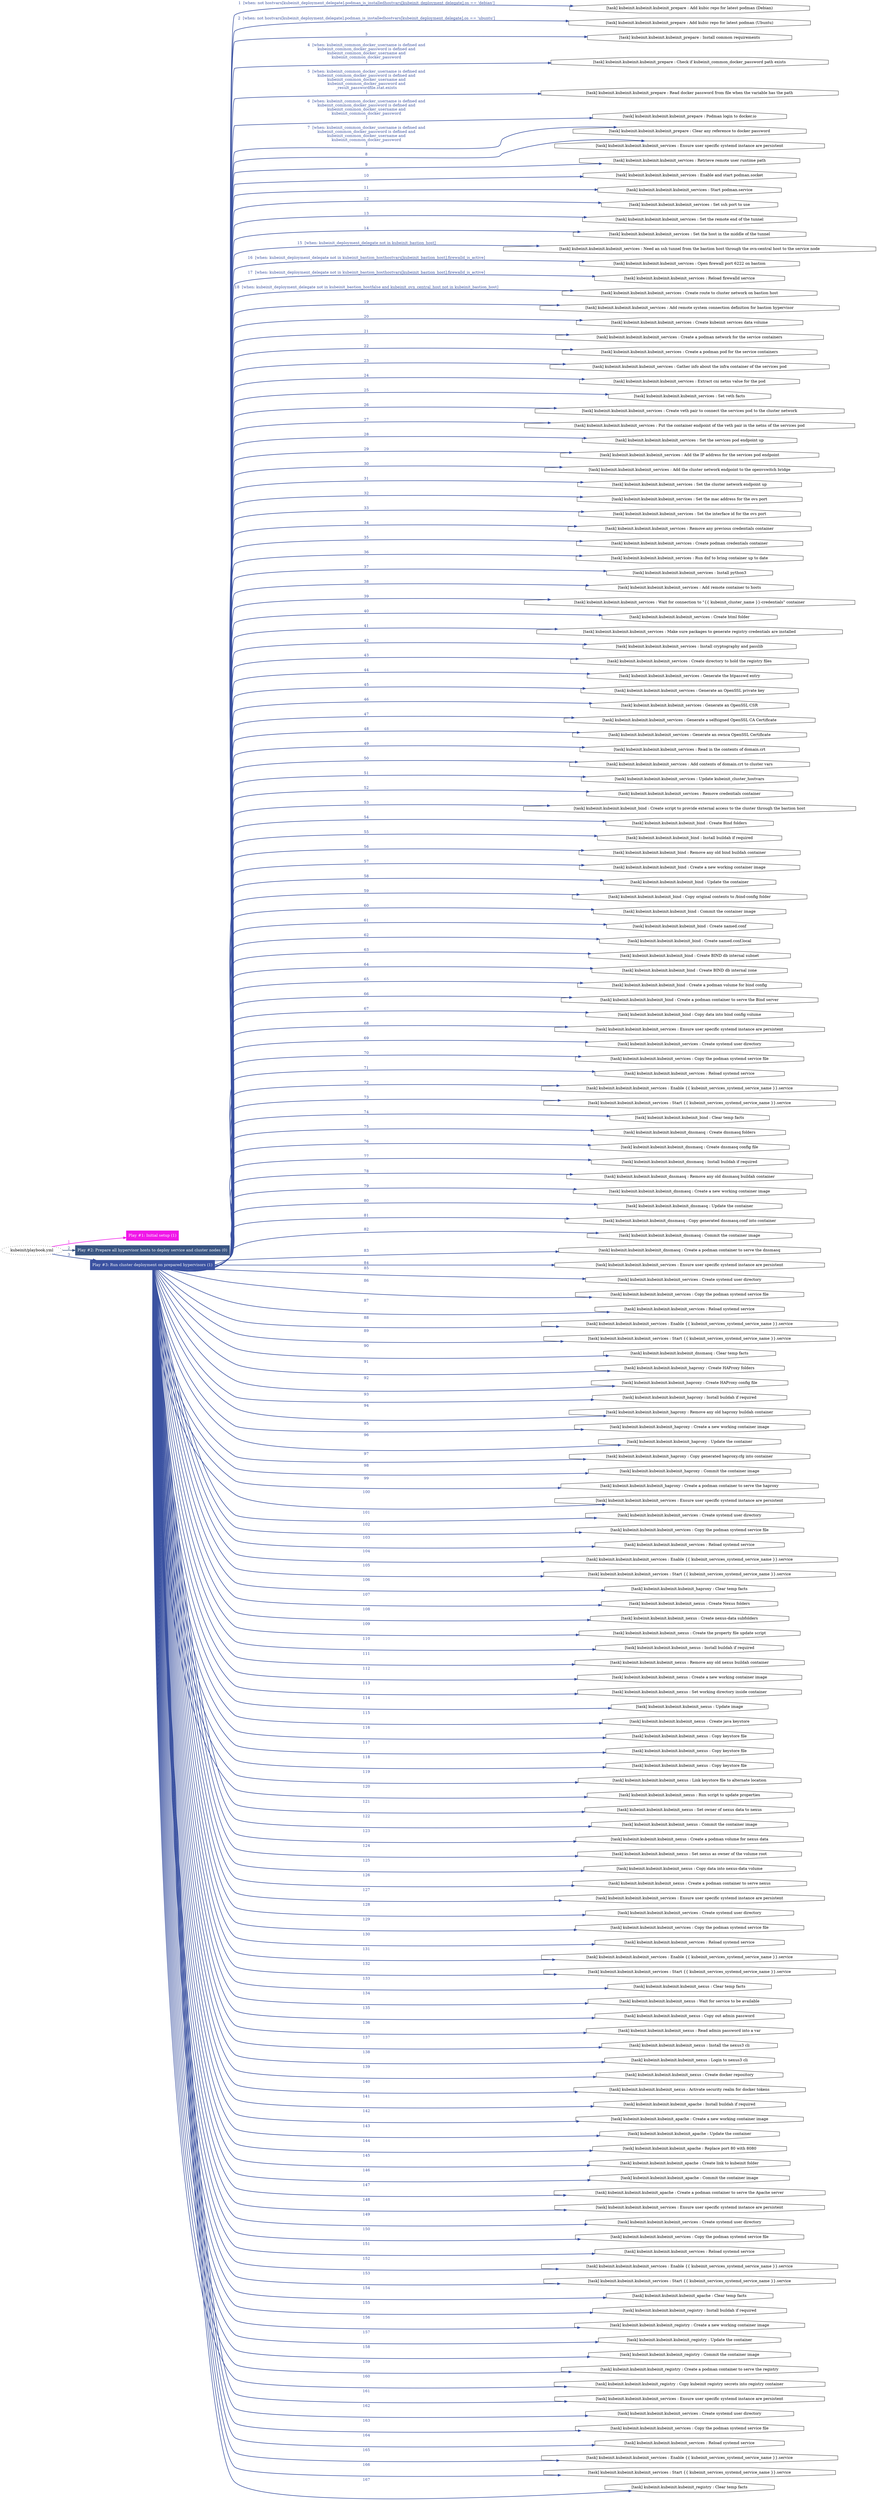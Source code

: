 digraph "kubeinit/playbook.yml "{
	graph [concentrate=true ordering=in rankdir=LR ratio=fill]
	edge [esep=5 sep=10]
	"kubeinit/playbook.yml" [id=root_node style=dotted]
	subgraph "Play #1: Initial setup (1) "{
		"Play #1: Initial setup (1)" [color="#f018e8" fontcolor="#ffffff" id="play_00d7ee42-6e6f-4050-8c3e-3ab65907dacb" shape=box style=filled tooltip=localhost]
		"kubeinit/playbook.yml" -> "Play #1: Initial setup (1)" [label=1 color="#f018e8" fontcolor="#f018e8" id="edge_28cad852-ff23-4bbd-9354-3f14cc12205d" style=bold]
	}
	subgraph "Play #2: Prepare all hypervisor hosts to deploy service and cluster nodes (0) "{
		"Play #2: Prepare all hypervisor hosts to deploy service and cluster nodes (0)" [color="#3b5683" fontcolor="#ffffff" id="play_4fc39e42-5915-4e43-9503-941ceceb6672" shape=box style=filled tooltip=""]
		"kubeinit/playbook.yml" -> "Play #2: Prepare all hypervisor hosts to deploy service and cluster nodes (0)" [label=2 color="#3b5683" fontcolor="#3b5683" id="edge_b7c925d7-19d8-4de7-9805-7428c7c8ce36" style=bold]
	}
	subgraph "Play #3: Run cluster deployment on prepared hypervisors (1) "{
		"Play #3: Run cluster deployment on prepared hypervisors (1)" [color="#3b52a1" fontcolor="#ffffff" id="play_19499d34-ba54-427f-b3ab-c33f12baaf2b" shape=box style=filled tooltip=localhost]
		"kubeinit/playbook.yml" -> "Play #3: Run cluster deployment on prepared hypervisors (1)" [label=3 color="#3b52a1" fontcolor="#3b52a1" id="edge_d6cfd396-f730-4e7c-9d9c-856c4c0268fc" style=bold]
		"task_5ea932de-163f-402e-9b38-bcbe6d400549" [label="[task] kubeinit.kubeinit.kubeinit_prepare : Add kubic repo for latest podman (Debian)" id="task_5ea932de-163f-402e-9b38-bcbe6d400549" shape=octagon tooltip="[task] kubeinit.kubeinit.kubeinit_prepare : Add kubic repo for latest podman (Debian)"]
		"Play #3: Run cluster deployment on prepared hypervisors (1)" -> "task_5ea932de-163f-402e-9b38-bcbe6d400549" [label="1  [when: not hostvars[kubeinit_deployment_delegate].podman_is_installedhostvars[kubeinit_deployment_delegate].os == 'debian']" color="#3b52a1" fontcolor="#3b52a1" id="edge_d31cce6b-b4ee-4b70-8beb-dc2b88395aed" style=bold]
		"task_2141c051-e632-4fea-9bca-c136f762c78e" [label="[task] kubeinit.kubeinit.kubeinit_prepare : Add kubic repo for latest podman (Ubuntu)" id="task_2141c051-e632-4fea-9bca-c136f762c78e" shape=octagon tooltip="[task] kubeinit.kubeinit.kubeinit_prepare : Add kubic repo for latest podman (Ubuntu)"]
		"Play #3: Run cluster deployment on prepared hypervisors (1)" -> "task_2141c051-e632-4fea-9bca-c136f762c78e" [label="2  [when: not hostvars[kubeinit_deployment_delegate].podman_is_installedhostvars[kubeinit_deployment_delegate].os == 'ubuntu']" color="#3b52a1" fontcolor="#3b52a1" id="edge_de881e52-ae56-43ff-80b7-59b4d7b6b92c" style=bold]
		"task_74a724ac-7fee-4258-8e5b-326dee8bd4bd" [label="[task] kubeinit.kubeinit.kubeinit_prepare : Install common requirements" id="task_74a724ac-7fee-4258-8e5b-326dee8bd4bd" shape=octagon tooltip="[task] kubeinit.kubeinit.kubeinit_prepare : Install common requirements"]
		"Play #3: Run cluster deployment on prepared hypervisors (1)" -> "task_74a724ac-7fee-4258-8e5b-326dee8bd4bd" [label=3 color="#3b52a1" fontcolor="#3b52a1" id="edge_eed18124-1490-4446-acd2-6f8d019274ea" style=bold]
		"task_0e663f22-8cb7-49fa-bcc4-0bac229c972d" [label="[task] kubeinit.kubeinit.kubeinit_prepare : Check if kubeinit_common_docker_password path exists" id="task_0e663f22-8cb7-49fa-bcc4-0bac229c972d" shape=octagon tooltip="[task] kubeinit.kubeinit.kubeinit_prepare : Check if kubeinit_common_docker_password path exists"]
		"Play #3: Run cluster deployment on prepared hypervisors (1)" -> "task_0e663f22-8cb7-49fa-bcc4-0bac229c972d" [label="4  [when: kubeinit_common_docker_username is defined and
kubeinit_common_docker_password is defined and
kubeinit_common_docker_username and
kubeinit_common_docker_password
]" color="#3b52a1" fontcolor="#3b52a1" id="edge_63075434-de20-489b-b7f5-d1e258dfcf86" style=bold]
		"task_726898c5-6ee0-4e68-900a-da26284edc72" [label="[task] kubeinit.kubeinit.kubeinit_prepare : Read docker password from file when the variable has the path" id="task_726898c5-6ee0-4e68-900a-da26284edc72" shape=octagon tooltip="[task] kubeinit.kubeinit.kubeinit_prepare : Read docker password from file when the variable has the path"]
		"Play #3: Run cluster deployment on prepared hypervisors (1)" -> "task_726898c5-6ee0-4e68-900a-da26284edc72" [label="5  [when: kubeinit_common_docker_username is defined and
kubeinit_common_docker_password is defined and
kubeinit_common_docker_username and
kubeinit_common_docker_password and
_result_passwordfile.stat.exists
]" color="#3b52a1" fontcolor="#3b52a1" id="edge_6f5b201a-c56f-4257-a7a3-9176f6bb1e6d" style=bold]
		"task_0c2042e5-c69e-4181-962f-c3d890e2ee33" [label="[task] kubeinit.kubeinit.kubeinit_prepare : Podman login to docker.io" id="task_0c2042e5-c69e-4181-962f-c3d890e2ee33" shape=octagon tooltip="[task] kubeinit.kubeinit.kubeinit_prepare : Podman login to docker.io"]
		"Play #3: Run cluster deployment on prepared hypervisors (1)" -> "task_0c2042e5-c69e-4181-962f-c3d890e2ee33" [label="6  [when: kubeinit_common_docker_username is defined and
kubeinit_common_docker_password is defined and
kubeinit_common_docker_username and
kubeinit_common_docker_password
]" color="#3b52a1" fontcolor="#3b52a1" id="edge_1675863c-7345-4a85-97b4-97701ba52781" style=bold]
		"task_2f385047-671b-4082-9d86-382d5bdd93d5" [label="[task] kubeinit.kubeinit.kubeinit_prepare : Clear any reference to docker password" id="task_2f385047-671b-4082-9d86-382d5bdd93d5" shape=octagon tooltip="[task] kubeinit.kubeinit.kubeinit_prepare : Clear any reference to docker password"]
		"Play #3: Run cluster deployment on prepared hypervisors (1)" -> "task_2f385047-671b-4082-9d86-382d5bdd93d5" [label="7  [when: kubeinit_common_docker_username is defined and
kubeinit_common_docker_password is defined and
kubeinit_common_docker_username and
kubeinit_common_docker_password
]" color="#3b52a1" fontcolor="#3b52a1" id="edge_da678c3b-b136-48c2-a55f-e1c104710cb0" style=bold]
		"task_02871660-e531-4697-8de5-80e657d73a95" [label="[task] kubeinit.kubeinit.kubeinit_services : Ensure user specific systemd instance are persistent" id="task_02871660-e531-4697-8de5-80e657d73a95" shape=octagon tooltip="[task] kubeinit.kubeinit.kubeinit_services : Ensure user specific systemd instance are persistent"]
		"Play #3: Run cluster deployment on prepared hypervisors (1)" -> "task_02871660-e531-4697-8de5-80e657d73a95" [label=8 color="#3b52a1" fontcolor="#3b52a1" id="edge_b862a5cd-0a89-40e9-b35d-15248090ebf5" style=bold]
		"task_c50e3d37-0377-4821-b92b-f5ed08f999b4" [label="[task] kubeinit.kubeinit.kubeinit_services : Retrieve remote user runtime path" id="task_c50e3d37-0377-4821-b92b-f5ed08f999b4" shape=octagon tooltip="[task] kubeinit.kubeinit.kubeinit_services : Retrieve remote user runtime path"]
		"Play #3: Run cluster deployment on prepared hypervisors (1)" -> "task_c50e3d37-0377-4821-b92b-f5ed08f999b4" [label=9 color="#3b52a1" fontcolor="#3b52a1" id="edge_234f0f93-795a-45e2-8709-53a012e4a4d2" style=bold]
		"task_7f2ccf43-45f8-498a-8abf-f48d19b6d655" [label="[task] kubeinit.kubeinit.kubeinit_services : Enable and start podman.socket" id="task_7f2ccf43-45f8-498a-8abf-f48d19b6d655" shape=octagon tooltip="[task] kubeinit.kubeinit.kubeinit_services : Enable and start podman.socket"]
		"Play #3: Run cluster deployment on prepared hypervisors (1)" -> "task_7f2ccf43-45f8-498a-8abf-f48d19b6d655" [label=10 color="#3b52a1" fontcolor="#3b52a1" id="edge_79f3ed59-f946-4420-9b43-bfb54cfc19e0" style=bold]
		"task_0ae1b422-21c7-4fda-96dd-a3c6e66e71a0" [label="[task] kubeinit.kubeinit.kubeinit_services : Start podman.service" id="task_0ae1b422-21c7-4fda-96dd-a3c6e66e71a0" shape=octagon tooltip="[task] kubeinit.kubeinit.kubeinit_services : Start podman.service"]
		"Play #3: Run cluster deployment on prepared hypervisors (1)" -> "task_0ae1b422-21c7-4fda-96dd-a3c6e66e71a0" [label=11 color="#3b52a1" fontcolor="#3b52a1" id="edge_64b4cdac-b1c0-4555-83b0-80e1e717521d" style=bold]
		"task_13c9d660-8051-446c-9ec8-7f2587f8bacb" [label="[task] kubeinit.kubeinit.kubeinit_services : Set ssh port to use" id="task_13c9d660-8051-446c-9ec8-7f2587f8bacb" shape=octagon tooltip="[task] kubeinit.kubeinit.kubeinit_services : Set ssh port to use"]
		"Play #3: Run cluster deployment on prepared hypervisors (1)" -> "task_13c9d660-8051-446c-9ec8-7f2587f8bacb" [label=12 color="#3b52a1" fontcolor="#3b52a1" id="edge_56175b32-a8e4-4b13-b264-703c4246422b" style=bold]
		"task_2fd22470-4ad0-47b3-96d0-90a6ec17120e" [label="[task] kubeinit.kubeinit.kubeinit_services : Set the remote end of the tunnel" id="task_2fd22470-4ad0-47b3-96d0-90a6ec17120e" shape=octagon tooltip="[task] kubeinit.kubeinit.kubeinit_services : Set the remote end of the tunnel"]
		"Play #3: Run cluster deployment on prepared hypervisors (1)" -> "task_2fd22470-4ad0-47b3-96d0-90a6ec17120e" [label=13 color="#3b52a1" fontcolor="#3b52a1" id="edge_12afe691-eb0c-4a3a-971c-1e173b2d4af9" style=bold]
		"task_a68231be-32f2-4453-b490-61d405fe657d" [label="[task] kubeinit.kubeinit.kubeinit_services : Set the host in the middle of the tunnel" id="task_a68231be-32f2-4453-b490-61d405fe657d" shape=octagon tooltip="[task] kubeinit.kubeinit.kubeinit_services : Set the host in the middle of the tunnel"]
		"Play #3: Run cluster deployment on prepared hypervisors (1)" -> "task_a68231be-32f2-4453-b490-61d405fe657d" [label=14 color="#3b52a1" fontcolor="#3b52a1" id="edge_1da19685-72b5-4d9a-b8f0-93121cd0f352" style=bold]
		"task_86a00e2b-0324-4bd2-8451-e6205f93c3db" [label="[task] kubeinit.kubeinit.kubeinit_services : Need an ssh tunnel from the bastion host through the ovn-central host to the service node" id="task_86a00e2b-0324-4bd2-8451-e6205f93c3db" shape=octagon tooltip="[task] kubeinit.kubeinit.kubeinit_services : Need an ssh tunnel from the bastion host through the ovn-central host to the service node"]
		"Play #3: Run cluster deployment on prepared hypervisors (1)" -> "task_86a00e2b-0324-4bd2-8451-e6205f93c3db" [label="15  [when: kubeinit_deployment_delegate not in kubeinit_bastion_host]" color="#3b52a1" fontcolor="#3b52a1" id="edge_25f2d523-68db-4008-bff0-59615307cd7b" style=bold]
		"task_b43336a4-bf2a-40f4-9b9b-49cd45ad1c1e" [label="[task] kubeinit.kubeinit.kubeinit_services : Open firewall port 6222 on bastion" id="task_b43336a4-bf2a-40f4-9b9b-49cd45ad1c1e" shape=octagon tooltip="[task] kubeinit.kubeinit.kubeinit_services : Open firewall port 6222 on bastion"]
		"Play #3: Run cluster deployment on prepared hypervisors (1)" -> "task_b43336a4-bf2a-40f4-9b9b-49cd45ad1c1e" [label="16  [when: kubeinit_deployment_delegate not in kubeinit_bastion_hosthostvars[kubeinit_bastion_host].firewalld_is_active]" color="#3b52a1" fontcolor="#3b52a1" id="edge_0a017c1d-6bee-4ea3-af40-8811ebb374d8" style=bold]
		"task_4750cb4f-24bc-4786-b4aa-d0e96b687089" [label="[task] kubeinit.kubeinit.kubeinit_services : Reload firewalld service" id="task_4750cb4f-24bc-4786-b4aa-d0e96b687089" shape=octagon tooltip="[task] kubeinit.kubeinit.kubeinit_services : Reload firewalld service"]
		"Play #3: Run cluster deployment on prepared hypervisors (1)" -> "task_4750cb4f-24bc-4786-b4aa-d0e96b687089" [label="17  [when: kubeinit_deployment_delegate not in kubeinit_bastion_hosthostvars[kubeinit_bastion_host].firewalld_is_active]" color="#3b52a1" fontcolor="#3b52a1" id="edge_5ae141d5-0aa4-49d6-b1bc-1ec224ba3741" style=bold]
		"task_95a36265-b731-4cba-9954-7da322121e47" [label="[task] kubeinit.kubeinit.kubeinit_services : Create route to cluster network on bastion host" id="task_95a36265-b731-4cba-9954-7da322121e47" shape=octagon tooltip="[task] kubeinit.kubeinit.kubeinit_services : Create route to cluster network on bastion host"]
		"Play #3: Run cluster deployment on prepared hypervisors (1)" -> "task_95a36265-b731-4cba-9954-7da322121e47" [label="18  [when: kubeinit_deployment_delegate not in kubeinit_bastion_hostfalse and kubeinit_ovn_central_host not in kubeinit_bastion_host]" color="#3b52a1" fontcolor="#3b52a1" id="edge_143bfd38-8b9f-4e53-a211-36cd6d57258b" style=bold]
		"task_3e672fb4-5155-4d96-8fe8-ccd1d0e3aae2" [label="[task] kubeinit.kubeinit.kubeinit_services : Add remote system connection definition for bastion hypervisor" id="task_3e672fb4-5155-4d96-8fe8-ccd1d0e3aae2" shape=octagon tooltip="[task] kubeinit.kubeinit.kubeinit_services : Add remote system connection definition for bastion hypervisor"]
		"Play #3: Run cluster deployment on prepared hypervisors (1)" -> "task_3e672fb4-5155-4d96-8fe8-ccd1d0e3aae2" [label=19 color="#3b52a1" fontcolor="#3b52a1" id="edge_f79931ce-a0f2-40f0-9003-7ff6f7575ba5" style=bold]
		"task_9043793e-7f2f-467f-ba23-d90a9327375b" [label="[task] kubeinit.kubeinit.kubeinit_services : Create kubeinit services data volume" id="task_9043793e-7f2f-467f-ba23-d90a9327375b" shape=octagon tooltip="[task] kubeinit.kubeinit.kubeinit_services : Create kubeinit services data volume"]
		"Play #3: Run cluster deployment on prepared hypervisors (1)" -> "task_9043793e-7f2f-467f-ba23-d90a9327375b" [label=20 color="#3b52a1" fontcolor="#3b52a1" id="edge_82364e6a-1b65-446f-8d8b-106012261eb9" style=bold]
		"task_a170fd88-2c6d-4ee1-9000-99bad96aaaa2" [label="[task] kubeinit.kubeinit.kubeinit_services : Create a podman network for the service containers" id="task_a170fd88-2c6d-4ee1-9000-99bad96aaaa2" shape=octagon tooltip="[task] kubeinit.kubeinit.kubeinit_services : Create a podman network for the service containers"]
		"Play #3: Run cluster deployment on prepared hypervisors (1)" -> "task_a170fd88-2c6d-4ee1-9000-99bad96aaaa2" [label=21 color="#3b52a1" fontcolor="#3b52a1" id="edge_8530b0a0-9f36-41e6-be61-d6c5d5a50b19" style=bold]
		"task_7586f59d-d5f3-499b-8724-143dab0f9475" [label="[task] kubeinit.kubeinit.kubeinit_services : Create a podman pod for the service containers" id="task_7586f59d-d5f3-499b-8724-143dab0f9475" shape=octagon tooltip="[task] kubeinit.kubeinit.kubeinit_services : Create a podman pod for the service containers"]
		"Play #3: Run cluster deployment on prepared hypervisors (1)" -> "task_7586f59d-d5f3-499b-8724-143dab0f9475" [label=22 color="#3b52a1" fontcolor="#3b52a1" id="edge_e5e7dba4-7694-42f4-8cce-7dd40b435484" style=bold]
		"task_7764cf02-d4ba-4a28-a171-3ecf9fa1a7f8" [label="[task] kubeinit.kubeinit.kubeinit_services : Gather info about the infra container of the services pod" id="task_7764cf02-d4ba-4a28-a171-3ecf9fa1a7f8" shape=octagon tooltip="[task] kubeinit.kubeinit.kubeinit_services : Gather info about the infra container of the services pod"]
		"Play #3: Run cluster deployment on prepared hypervisors (1)" -> "task_7764cf02-d4ba-4a28-a171-3ecf9fa1a7f8" [label=23 color="#3b52a1" fontcolor="#3b52a1" id="edge_b51c0b48-68e8-4ef4-81e8-30e92c001984" style=bold]
		"task_71662460-15e9-468e-a5d5-d2fa8db5569c" [label="[task] kubeinit.kubeinit.kubeinit_services : Extract cni netns value for the pod" id="task_71662460-15e9-468e-a5d5-d2fa8db5569c" shape=octagon tooltip="[task] kubeinit.kubeinit.kubeinit_services : Extract cni netns value for the pod"]
		"Play #3: Run cluster deployment on prepared hypervisors (1)" -> "task_71662460-15e9-468e-a5d5-d2fa8db5569c" [label=24 color="#3b52a1" fontcolor="#3b52a1" id="edge_6804d8ba-031c-46fe-a3c1-6657dcbf3684" style=bold]
		"task_ee49718f-f150-41b9-b5bc-dbeaf420f59a" [label="[task] kubeinit.kubeinit.kubeinit_services : Set veth facts" id="task_ee49718f-f150-41b9-b5bc-dbeaf420f59a" shape=octagon tooltip="[task] kubeinit.kubeinit.kubeinit_services : Set veth facts"]
		"Play #3: Run cluster deployment on prepared hypervisors (1)" -> "task_ee49718f-f150-41b9-b5bc-dbeaf420f59a" [label=25 color="#3b52a1" fontcolor="#3b52a1" id="edge_3368a659-1fa2-4226-9e49-29a8d0301ac8" style=bold]
		"task_796314b3-01bb-45b2-acfc-9cd81044dbeb" [label="[task] kubeinit.kubeinit.kubeinit_services : Create veth pair to connect the services pod to the cluster network" id="task_796314b3-01bb-45b2-acfc-9cd81044dbeb" shape=octagon tooltip="[task] kubeinit.kubeinit.kubeinit_services : Create veth pair to connect the services pod to the cluster network"]
		"Play #3: Run cluster deployment on prepared hypervisors (1)" -> "task_796314b3-01bb-45b2-acfc-9cd81044dbeb" [label=26 color="#3b52a1" fontcolor="#3b52a1" id="edge_7dba2d3b-b041-4307-8753-0beabe5c2b4e" style=bold]
		"task_215291ec-1795-4d05-9a9c-451d36884135" [label="[task] kubeinit.kubeinit.kubeinit_services : Put the container endpoint of the veth pair in the netns of the services pod" id="task_215291ec-1795-4d05-9a9c-451d36884135" shape=octagon tooltip="[task] kubeinit.kubeinit.kubeinit_services : Put the container endpoint of the veth pair in the netns of the services pod"]
		"Play #3: Run cluster deployment on prepared hypervisors (1)" -> "task_215291ec-1795-4d05-9a9c-451d36884135" [label=27 color="#3b52a1" fontcolor="#3b52a1" id="edge_d8154bb1-e860-423a-9874-1d440c3f8afe" style=bold]
		"task_51c05f3f-9f4e-482e-bdd7-b7d08d2367f4" [label="[task] kubeinit.kubeinit.kubeinit_services : Set the services pod endpoint up" id="task_51c05f3f-9f4e-482e-bdd7-b7d08d2367f4" shape=octagon tooltip="[task] kubeinit.kubeinit.kubeinit_services : Set the services pod endpoint up"]
		"Play #3: Run cluster deployment on prepared hypervisors (1)" -> "task_51c05f3f-9f4e-482e-bdd7-b7d08d2367f4" [label=28 color="#3b52a1" fontcolor="#3b52a1" id="edge_8146894a-66ba-4b43-a066-1eb19a39d9e1" style=bold]
		"task_e687e125-742c-48b9-8272-bbc6d20937c5" [label="[task] kubeinit.kubeinit.kubeinit_services : Add the IP address for the services pod endpoint" id="task_e687e125-742c-48b9-8272-bbc6d20937c5" shape=octagon tooltip="[task] kubeinit.kubeinit.kubeinit_services : Add the IP address for the services pod endpoint"]
		"Play #3: Run cluster deployment on prepared hypervisors (1)" -> "task_e687e125-742c-48b9-8272-bbc6d20937c5" [label=29 color="#3b52a1" fontcolor="#3b52a1" id="edge_e793266e-8119-44d7-94ac-7790a179fcb8" style=bold]
		"task_01bb623b-6870-48cc-9623-e2598c34f710" [label="[task] kubeinit.kubeinit.kubeinit_services : Add the cluster network endpoint to the openvswitch bridge" id="task_01bb623b-6870-48cc-9623-e2598c34f710" shape=octagon tooltip="[task] kubeinit.kubeinit.kubeinit_services : Add the cluster network endpoint to the openvswitch bridge"]
		"Play #3: Run cluster deployment on prepared hypervisors (1)" -> "task_01bb623b-6870-48cc-9623-e2598c34f710" [label=30 color="#3b52a1" fontcolor="#3b52a1" id="edge_bc05c15c-4bdd-4821-88b3-61ebbee7375e" style=bold]
		"task_16401540-2b00-477d-8fa6-86a16703f0cc" [label="[task] kubeinit.kubeinit.kubeinit_services : Set the cluster network endpoint up" id="task_16401540-2b00-477d-8fa6-86a16703f0cc" shape=octagon tooltip="[task] kubeinit.kubeinit.kubeinit_services : Set the cluster network endpoint up"]
		"Play #3: Run cluster deployment on prepared hypervisors (1)" -> "task_16401540-2b00-477d-8fa6-86a16703f0cc" [label=31 color="#3b52a1" fontcolor="#3b52a1" id="edge_06dac087-7ad3-4553-9234-2419c3b667ac" style=bold]
		"task_b649ae65-4b09-4556-a6b5-8168d193e9fb" [label="[task] kubeinit.kubeinit.kubeinit_services : Set the mac address for the ovs port" id="task_b649ae65-4b09-4556-a6b5-8168d193e9fb" shape=octagon tooltip="[task] kubeinit.kubeinit.kubeinit_services : Set the mac address for the ovs port"]
		"Play #3: Run cluster deployment on prepared hypervisors (1)" -> "task_b649ae65-4b09-4556-a6b5-8168d193e9fb" [label=32 color="#3b52a1" fontcolor="#3b52a1" id="edge_c7076304-c38a-4da7-8e39-d3e83a78bee7" style=bold]
		"task_f941445c-e072-40d5-8fa6-524ba6df7a85" [label="[task] kubeinit.kubeinit.kubeinit_services : Set the interface id for the ovs port" id="task_f941445c-e072-40d5-8fa6-524ba6df7a85" shape=octagon tooltip="[task] kubeinit.kubeinit.kubeinit_services : Set the interface id for the ovs port"]
		"Play #3: Run cluster deployment on prepared hypervisors (1)" -> "task_f941445c-e072-40d5-8fa6-524ba6df7a85" [label=33 color="#3b52a1" fontcolor="#3b52a1" id="edge_a3109865-9daf-46ac-84ae-3c81446c9a02" style=bold]
		"task_e3d329aa-0ef4-4133-af84-ab5ee4a8b6ea" [label="[task] kubeinit.kubeinit.kubeinit_services : Remove any previous credentials container" id="task_e3d329aa-0ef4-4133-af84-ab5ee4a8b6ea" shape=octagon tooltip="[task] kubeinit.kubeinit.kubeinit_services : Remove any previous credentials container"]
		"Play #3: Run cluster deployment on prepared hypervisors (1)" -> "task_e3d329aa-0ef4-4133-af84-ab5ee4a8b6ea" [label=34 color="#3b52a1" fontcolor="#3b52a1" id="edge_7de02a95-930a-4300-8efb-5a223fff9779" style=bold]
		"task_20a66eb3-115e-4417-b98b-c4289eeb17a8" [label="[task] kubeinit.kubeinit.kubeinit_services : Create podman credentials container" id="task_20a66eb3-115e-4417-b98b-c4289eeb17a8" shape=octagon tooltip="[task] kubeinit.kubeinit.kubeinit_services : Create podman credentials container"]
		"Play #3: Run cluster deployment on prepared hypervisors (1)" -> "task_20a66eb3-115e-4417-b98b-c4289eeb17a8" [label=35 color="#3b52a1" fontcolor="#3b52a1" id="edge_3de927b4-969f-4fc6-93f4-bbbba2e47ed4" style=bold]
		"task_45bb3b3b-09d8-4b97-a793-6000ab1931b3" [label="[task] kubeinit.kubeinit.kubeinit_services : Run dnf to bring container up to date" id="task_45bb3b3b-09d8-4b97-a793-6000ab1931b3" shape=octagon tooltip="[task] kubeinit.kubeinit.kubeinit_services : Run dnf to bring container up to date"]
		"Play #3: Run cluster deployment on prepared hypervisors (1)" -> "task_45bb3b3b-09d8-4b97-a793-6000ab1931b3" [label=36 color="#3b52a1" fontcolor="#3b52a1" id="edge_aa8ee6bf-cabf-4359-96d8-cf623d25625b" style=bold]
		"task_1f2d3e88-ebc5-49ad-9a9f-9618a0ef0807" [label="[task] kubeinit.kubeinit.kubeinit_services : Install python3" id="task_1f2d3e88-ebc5-49ad-9a9f-9618a0ef0807" shape=octagon tooltip="[task] kubeinit.kubeinit.kubeinit_services : Install python3"]
		"Play #3: Run cluster deployment on prepared hypervisors (1)" -> "task_1f2d3e88-ebc5-49ad-9a9f-9618a0ef0807" [label=37 color="#3b52a1" fontcolor="#3b52a1" id="edge_5e10912d-d236-411d-92e1-772b6fc8d030" style=bold]
		"task_d8d99e1e-55ab-40fa-bfde-2ab2b921afec" [label="[task] kubeinit.kubeinit.kubeinit_services : Add remote container to hosts" id="task_d8d99e1e-55ab-40fa-bfde-2ab2b921afec" shape=octagon tooltip="[task] kubeinit.kubeinit.kubeinit_services : Add remote container to hosts"]
		"Play #3: Run cluster deployment on prepared hypervisors (1)" -> "task_d8d99e1e-55ab-40fa-bfde-2ab2b921afec" [label=38 color="#3b52a1" fontcolor="#3b52a1" id="edge_ad86c74d-2975-491e-be2f-e8348c4f389f" style=bold]
		"task_fe286cf3-6ee1-4c5c-93db-8ac1834c933c" [label="[task] kubeinit.kubeinit.kubeinit_services : Wait for connection to &#34;{{ kubeinit_cluster_name }}-credentials&#34; container" id="task_fe286cf3-6ee1-4c5c-93db-8ac1834c933c" shape=octagon tooltip="[task] kubeinit.kubeinit.kubeinit_services : Wait for connection to &#34;{{ kubeinit_cluster_name }}-credentials&#34; container"]
		"Play #3: Run cluster deployment on prepared hypervisors (1)" -> "task_fe286cf3-6ee1-4c5c-93db-8ac1834c933c" [label=39 color="#3b52a1" fontcolor="#3b52a1" id="edge_788aaee3-3fca-40ae-9fe3-24dc2252d6f8" style=bold]
		"task_80f961df-6148-4de7-bea2-e010b7ffa18a" [label="[task] kubeinit.kubeinit.kubeinit_services : Create html folder" id="task_80f961df-6148-4de7-bea2-e010b7ffa18a" shape=octagon tooltip="[task] kubeinit.kubeinit.kubeinit_services : Create html folder"]
		"Play #3: Run cluster deployment on prepared hypervisors (1)" -> "task_80f961df-6148-4de7-bea2-e010b7ffa18a" [label=40 color="#3b52a1" fontcolor="#3b52a1" id="edge_699783b2-fcb6-4be9-8585-4abc9ccc53b1" style=bold]
		"task_ebe23229-61f5-486f-9566-e8df2ae33726" [label="[task] kubeinit.kubeinit.kubeinit_services : Make sure packages to generate registry credentials are installed" id="task_ebe23229-61f5-486f-9566-e8df2ae33726" shape=octagon tooltip="[task] kubeinit.kubeinit.kubeinit_services : Make sure packages to generate registry credentials are installed"]
		"Play #3: Run cluster deployment on prepared hypervisors (1)" -> "task_ebe23229-61f5-486f-9566-e8df2ae33726" [label=41 color="#3b52a1" fontcolor="#3b52a1" id="edge_ba987a8e-9da2-4940-892a-c6b8a4ab1b4f" style=bold]
		"task_277e67ad-0065-422a-bd75-98de85be702c" [label="[task] kubeinit.kubeinit.kubeinit_services : Install cryptography and passlib" id="task_277e67ad-0065-422a-bd75-98de85be702c" shape=octagon tooltip="[task] kubeinit.kubeinit.kubeinit_services : Install cryptography and passlib"]
		"Play #3: Run cluster deployment on prepared hypervisors (1)" -> "task_277e67ad-0065-422a-bd75-98de85be702c" [label=42 color="#3b52a1" fontcolor="#3b52a1" id="edge_007ae3dd-1541-490c-80c0-ed3d7b0c41c3" style=bold]
		"task_a2bbc57b-f763-4318-9126-f3374819be25" [label="[task] kubeinit.kubeinit.kubeinit_services : Create directory to hold the registry files" id="task_a2bbc57b-f763-4318-9126-f3374819be25" shape=octagon tooltip="[task] kubeinit.kubeinit.kubeinit_services : Create directory to hold the registry files"]
		"Play #3: Run cluster deployment on prepared hypervisors (1)" -> "task_a2bbc57b-f763-4318-9126-f3374819be25" [label=43 color="#3b52a1" fontcolor="#3b52a1" id="edge_00983932-1181-4632-a6e9-67f4d4bd0018" style=bold]
		"task_3cefae57-2d58-489b-b161-948385ed46b4" [label="[task] kubeinit.kubeinit.kubeinit_services : Generate the htpasswd entry" id="task_3cefae57-2d58-489b-b161-948385ed46b4" shape=octagon tooltip="[task] kubeinit.kubeinit.kubeinit_services : Generate the htpasswd entry"]
		"Play #3: Run cluster deployment on prepared hypervisors (1)" -> "task_3cefae57-2d58-489b-b161-948385ed46b4" [label=44 color="#3b52a1" fontcolor="#3b52a1" id="edge_fe8d1f15-fefc-45ce-a0fa-010cdbaa91a7" style=bold]
		"task_cc3a5a33-bb1d-48bf-9b5b-1b023918227b" [label="[task] kubeinit.kubeinit.kubeinit_services : Generate an OpenSSL private key" id="task_cc3a5a33-bb1d-48bf-9b5b-1b023918227b" shape=octagon tooltip="[task] kubeinit.kubeinit.kubeinit_services : Generate an OpenSSL private key"]
		"Play #3: Run cluster deployment on prepared hypervisors (1)" -> "task_cc3a5a33-bb1d-48bf-9b5b-1b023918227b" [label=45 color="#3b52a1" fontcolor="#3b52a1" id="edge_c68c7548-7dfa-4a85-9cbc-b7feefb94208" style=bold]
		"task_8a9845b5-7866-44ea-bbdd-0f540b0e61a8" [label="[task] kubeinit.kubeinit.kubeinit_services : Generate an OpenSSL CSR" id="task_8a9845b5-7866-44ea-bbdd-0f540b0e61a8" shape=octagon tooltip="[task] kubeinit.kubeinit.kubeinit_services : Generate an OpenSSL CSR"]
		"Play #3: Run cluster deployment on prepared hypervisors (1)" -> "task_8a9845b5-7866-44ea-bbdd-0f540b0e61a8" [label=46 color="#3b52a1" fontcolor="#3b52a1" id="edge_0340348c-a8bd-4805-bbde-62b59e234c74" style=bold]
		"task_e08e9320-301c-4f80-a2ed-07d5f9589407" [label="[task] kubeinit.kubeinit.kubeinit_services : Generate a selfsigned OpenSSL CA Certificate" id="task_e08e9320-301c-4f80-a2ed-07d5f9589407" shape=octagon tooltip="[task] kubeinit.kubeinit.kubeinit_services : Generate a selfsigned OpenSSL CA Certificate"]
		"Play #3: Run cluster deployment on prepared hypervisors (1)" -> "task_e08e9320-301c-4f80-a2ed-07d5f9589407" [label=47 color="#3b52a1" fontcolor="#3b52a1" id="edge_cd181f8c-0c3d-42e9-a540-04265bf84cc3" style=bold]
		"task_8bd604ce-f7e3-44ad-ae03-1f3ab6c4f163" [label="[task] kubeinit.kubeinit.kubeinit_services : Generate an ownca OpenSSL Certificate" id="task_8bd604ce-f7e3-44ad-ae03-1f3ab6c4f163" shape=octagon tooltip="[task] kubeinit.kubeinit.kubeinit_services : Generate an ownca OpenSSL Certificate"]
		"Play #3: Run cluster deployment on prepared hypervisors (1)" -> "task_8bd604ce-f7e3-44ad-ae03-1f3ab6c4f163" [label=48 color="#3b52a1" fontcolor="#3b52a1" id="edge_0d9f42c2-1261-4adf-9f8a-b2fb59116082" style=bold]
		"task_bba4713f-c0d5-489c-a6ca-7272b6907abc" [label="[task] kubeinit.kubeinit.kubeinit_services : Read in the contents of domain.crt" id="task_bba4713f-c0d5-489c-a6ca-7272b6907abc" shape=octagon tooltip="[task] kubeinit.kubeinit.kubeinit_services : Read in the contents of domain.crt"]
		"Play #3: Run cluster deployment on prepared hypervisors (1)" -> "task_bba4713f-c0d5-489c-a6ca-7272b6907abc" [label=49 color="#3b52a1" fontcolor="#3b52a1" id="edge_bc174de1-5227-4b82-957e-509853f0fe37" style=bold]
		"task_07381402-4758-46d2-9442-daff76562663" [label="[task] kubeinit.kubeinit.kubeinit_services : Add contents of domain.crt to cluster vars" id="task_07381402-4758-46d2-9442-daff76562663" shape=octagon tooltip="[task] kubeinit.kubeinit.kubeinit_services : Add contents of domain.crt to cluster vars"]
		"Play #3: Run cluster deployment on prepared hypervisors (1)" -> "task_07381402-4758-46d2-9442-daff76562663" [label=50 color="#3b52a1" fontcolor="#3b52a1" id="edge_d7e8b31f-322c-472d-a9ad-481e3481bbe5" style=bold]
		"task_85f728b2-404b-49d3-8bf8-e9b430db58b5" [label="[task] kubeinit.kubeinit.kubeinit_services : Update kubeinit_cluster_hostvars" id="task_85f728b2-404b-49d3-8bf8-e9b430db58b5" shape=octagon tooltip="[task] kubeinit.kubeinit.kubeinit_services : Update kubeinit_cluster_hostvars"]
		"Play #3: Run cluster deployment on prepared hypervisors (1)" -> "task_85f728b2-404b-49d3-8bf8-e9b430db58b5" [label=51 color="#3b52a1" fontcolor="#3b52a1" id="edge_1ad4b971-2cae-455c-becd-d9ec08b77507" style=bold]
		"task_2ba27354-327a-49cf-8530-e9ea7c2fd002" [label="[task] kubeinit.kubeinit.kubeinit_services : Remove credentials container" id="task_2ba27354-327a-49cf-8530-e9ea7c2fd002" shape=octagon tooltip="[task] kubeinit.kubeinit.kubeinit_services : Remove credentials container"]
		"Play #3: Run cluster deployment on prepared hypervisors (1)" -> "task_2ba27354-327a-49cf-8530-e9ea7c2fd002" [label=52 color="#3b52a1" fontcolor="#3b52a1" id="edge_10d94e58-5780-4645-a23c-be6fb6df2148" style=bold]
		"task_69928531-b192-4cf1-a0b7-784bb6c7ddc5" [label="[task] kubeinit.kubeinit.kubeinit_bind : Create script to provide external access to the cluster through the bastion host" id="task_69928531-b192-4cf1-a0b7-784bb6c7ddc5" shape=octagon tooltip="[task] kubeinit.kubeinit.kubeinit_bind : Create script to provide external access to the cluster through the bastion host"]
		"Play #3: Run cluster deployment on prepared hypervisors (1)" -> "task_69928531-b192-4cf1-a0b7-784bb6c7ddc5" [label=53 color="#3b52a1" fontcolor="#3b52a1" id="edge_e4b78891-7db5-44f8-9f2f-dc835debfb52" style=bold]
		"task_0aff3415-0f9f-4093-9354-a063edc8a39b" [label="[task] kubeinit.kubeinit.kubeinit_bind : Create Bind folders" id="task_0aff3415-0f9f-4093-9354-a063edc8a39b" shape=octagon tooltip="[task] kubeinit.kubeinit.kubeinit_bind : Create Bind folders"]
		"Play #3: Run cluster deployment on prepared hypervisors (1)" -> "task_0aff3415-0f9f-4093-9354-a063edc8a39b" [label=54 color="#3b52a1" fontcolor="#3b52a1" id="edge_fe26d386-f180-4d86-873d-5ae30c4f5d7e" style=bold]
		"task_f595548b-a6a5-485c-b00e-f0ed8c322359" [label="[task] kubeinit.kubeinit.kubeinit_bind : Install buildah if required" id="task_f595548b-a6a5-485c-b00e-f0ed8c322359" shape=octagon tooltip="[task] kubeinit.kubeinit.kubeinit_bind : Install buildah if required"]
		"Play #3: Run cluster deployment on prepared hypervisors (1)" -> "task_f595548b-a6a5-485c-b00e-f0ed8c322359" [label=55 color="#3b52a1" fontcolor="#3b52a1" id="edge_153845fb-dc13-46fe-985f-114bb708a0aa" style=bold]
		"task_b0c4530f-6df4-4a6a-91a1-c13b2ab0041d" [label="[task] kubeinit.kubeinit.kubeinit_bind : Remove any old bind buildah container" id="task_b0c4530f-6df4-4a6a-91a1-c13b2ab0041d" shape=octagon tooltip="[task] kubeinit.kubeinit.kubeinit_bind : Remove any old bind buildah container"]
		"Play #3: Run cluster deployment on prepared hypervisors (1)" -> "task_b0c4530f-6df4-4a6a-91a1-c13b2ab0041d" [label=56 color="#3b52a1" fontcolor="#3b52a1" id="edge_831ae1b4-920f-4a3e-ab2b-e4efb7fd4e58" style=bold]
		"task_c14fd72b-b254-4513-b13b-9d9c4e92d195" [label="[task] kubeinit.kubeinit.kubeinit_bind : Create a new working container image" id="task_c14fd72b-b254-4513-b13b-9d9c4e92d195" shape=octagon tooltip="[task] kubeinit.kubeinit.kubeinit_bind : Create a new working container image"]
		"Play #3: Run cluster deployment on prepared hypervisors (1)" -> "task_c14fd72b-b254-4513-b13b-9d9c4e92d195" [label=57 color="#3b52a1" fontcolor="#3b52a1" id="edge_a441f6a5-8585-422a-a1a7-3b76d95a7612" style=bold]
		"task_46c6165b-8035-42f8-ab04-08f531e3b413" [label="[task] kubeinit.kubeinit.kubeinit_bind : Update the container" id="task_46c6165b-8035-42f8-ab04-08f531e3b413" shape=octagon tooltip="[task] kubeinit.kubeinit.kubeinit_bind : Update the container"]
		"Play #3: Run cluster deployment on prepared hypervisors (1)" -> "task_46c6165b-8035-42f8-ab04-08f531e3b413" [label=58 color="#3b52a1" fontcolor="#3b52a1" id="edge_d4f30f99-f253-42f5-87c4-5c66b8671634" style=bold]
		"task_f9ce8d8a-22b4-4ec6-a638-569257e941f3" [label="[task] kubeinit.kubeinit.kubeinit_bind : Copy original contents to /bind-config folder" id="task_f9ce8d8a-22b4-4ec6-a638-569257e941f3" shape=octagon tooltip="[task] kubeinit.kubeinit.kubeinit_bind : Copy original contents to /bind-config folder"]
		"Play #3: Run cluster deployment on prepared hypervisors (1)" -> "task_f9ce8d8a-22b4-4ec6-a638-569257e941f3" [label=59 color="#3b52a1" fontcolor="#3b52a1" id="edge_b810282f-8d79-49bb-849f-b6f31f62e005" style=bold]
		"task_e8fc2e22-0d36-4c79-a618-82d5a3eec853" [label="[task] kubeinit.kubeinit.kubeinit_bind : Commit the container image" id="task_e8fc2e22-0d36-4c79-a618-82d5a3eec853" shape=octagon tooltip="[task] kubeinit.kubeinit.kubeinit_bind : Commit the container image"]
		"Play #3: Run cluster deployment on prepared hypervisors (1)" -> "task_e8fc2e22-0d36-4c79-a618-82d5a3eec853" [label=60 color="#3b52a1" fontcolor="#3b52a1" id="edge_6e39cc5d-82df-4f93-9812-1053a8c8e730" style=bold]
		"task_b5e3485f-c1b9-4e46-afbc-ae1355961326" [label="[task] kubeinit.kubeinit.kubeinit_bind : Create named.conf" id="task_b5e3485f-c1b9-4e46-afbc-ae1355961326" shape=octagon tooltip="[task] kubeinit.kubeinit.kubeinit_bind : Create named.conf"]
		"Play #3: Run cluster deployment on prepared hypervisors (1)" -> "task_b5e3485f-c1b9-4e46-afbc-ae1355961326" [label=61 color="#3b52a1" fontcolor="#3b52a1" id="edge_ed4c3cf0-2bfd-42e0-b5e7-27d5a8f8e481" style=bold]
		"task_5670db04-46b1-47d9-b2fb-edcc1a3d934c" [label="[task] kubeinit.kubeinit.kubeinit_bind : Create named.conf.local" id="task_5670db04-46b1-47d9-b2fb-edcc1a3d934c" shape=octagon tooltip="[task] kubeinit.kubeinit.kubeinit_bind : Create named.conf.local"]
		"Play #3: Run cluster deployment on prepared hypervisors (1)" -> "task_5670db04-46b1-47d9-b2fb-edcc1a3d934c" [label=62 color="#3b52a1" fontcolor="#3b52a1" id="edge_075f84b5-aa9b-42b5-88bc-186df46f9a26" style=bold]
		"task_a1df6b35-3899-483f-83f2-4c762586c8a1" [label="[task] kubeinit.kubeinit.kubeinit_bind : Create BIND db internal subnet" id="task_a1df6b35-3899-483f-83f2-4c762586c8a1" shape=octagon tooltip="[task] kubeinit.kubeinit.kubeinit_bind : Create BIND db internal subnet"]
		"Play #3: Run cluster deployment on prepared hypervisors (1)" -> "task_a1df6b35-3899-483f-83f2-4c762586c8a1" [label=63 color="#3b52a1" fontcolor="#3b52a1" id="edge_f6057ebd-1c7f-4340-ac12-a454acb54892" style=bold]
		"task_81ff1900-5c9e-4242-bf54-23ad216ca5cb" [label="[task] kubeinit.kubeinit.kubeinit_bind : Create BIND db internal zone" id="task_81ff1900-5c9e-4242-bf54-23ad216ca5cb" shape=octagon tooltip="[task] kubeinit.kubeinit.kubeinit_bind : Create BIND db internal zone"]
		"Play #3: Run cluster deployment on prepared hypervisors (1)" -> "task_81ff1900-5c9e-4242-bf54-23ad216ca5cb" [label=64 color="#3b52a1" fontcolor="#3b52a1" id="edge_9237bae0-f356-4735-addd-51313818422e" style=bold]
		"task_98d31ae2-6ad9-41c5-a683-1d92158d2c38" [label="[task] kubeinit.kubeinit.kubeinit_bind : Create a podman volume for bind config" id="task_98d31ae2-6ad9-41c5-a683-1d92158d2c38" shape=octagon tooltip="[task] kubeinit.kubeinit.kubeinit_bind : Create a podman volume for bind config"]
		"Play #3: Run cluster deployment on prepared hypervisors (1)" -> "task_98d31ae2-6ad9-41c5-a683-1d92158d2c38" [label=65 color="#3b52a1" fontcolor="#3b52a1" id="edge_7fa4a94a-3745-4508-b9be-5234b3602fd9" style=bold]
		"task_e9592fbf-c410-45bb-8926-f07a45dd4ab2" [label="[task] kubeinit.kubeinit.kubeinit_bind : Create a podman container to serve the Bind server" id="task_e9592fbf-c410-45bb-8926-f07a45dd4ab2" shape=octagon tooltip="[task] kubeinit.kubeinit.kubeinit_bind : Create a podman container to serve the Bind server"]
		"Play #3: Run cluster deployment on prepared hypervisors (1)" -> "task_e9592fbf-c410-45bb-8926-f07a45dd4ab2" [label=66 color="#3b52a1" fontcolor="#3b52a1" id="edge_41a2a288-fd16-44ef-937b-238d5569e70e" style=bold]
		"task_a38be62e-10c0-401c-b617-d92817ff8566" [label="[task] kubeinit.kubeinit.kubeinit_bind : Copy data into bind config volume" id="task_a38be62e-10c0-401c-b617-d92817ff8566" shape=octagon tooltip="[task] kubeinit.kubeinit.kubeinit_bind : Copy data into bind config volume"]
		"Play #3: Run cluster deployment on prepared hypervisors (1)" -> "task_a38be62e-10c0-401c-b617-d92817ff8566" [label=67 color="#3b52a1" fontcolor="#3b52a1" id="edge_bd7d5628-345a-4d95-9bf6-6bdbc998f06c" style=bold]
		"task_e339bd93-e5a6-451b-bd5d-2866bb25921b" [label="[task] kubeinit.kubeinit.kubeinit_services : Ensure user specific systemd instance are persistent" id="task_e339bd93-e5a6-451b-bd5d-2866bb25921b" shape=octagon tooltip="[task] kubeinit.kubeinit.kubeinit_services : Ensure user specific systemd instance are persistent"]
		"Play #3: Run cluster deployment on prepared hypervisors (1)" -> "task_e339bd93-e5a6-451b-bd5d-2866bb25921b" [label=68 color="#3b52a1" fontcolor="#3b52a1" id="edge_c1e14d49-d1d7-40d4-b631-b0cb6d68c4b1" style=bold]
		"task_eb73f21f-f6fe-4425-bb33-31c7dae7cc75" [label="[task] kubeinit.kubeinit.kubeinit_services : Create systemd user directory" id="task_eb73f21f-f6fe-4425-bb33-31c7dae7cc75" shape=octagon tooltip="[task] kubeinit.kubeinit.kubeinit_services : Create systemd user directory"]
		"Play #3: Run cluster deployment on prepared hypervisors (1)" -> "task_eb73f21f-f6fe-4425-bb33-31c7dae7cc75" [label=69 color="#3b52a1" fontcolor="#3b52a1" id="edge_819e8b26-a11d-44a8-9217-57d9ec33b820" style=bold]
		"task_3f553eea-d1b8-475c-82ad-2c283d322a95" [label="[task] kubeinit.kubeinit.kubeinit_services : Copy the podman systemd service file" id="task_3f553eea-d1b8-475c-82ad-2c283d322a95" shape=octagon tooltip="[task] kubeinit.kubeinit.kubeinit_services : Copy the podman systemd service file"]
		"Play #3: Run cluster deployment on prepared hypervisors (1)" -> "task_3f553eea-d1b8-475c-82ad-2c283d322a95" [label=70 color="#3b52a1" fontcolor="#3b52a1" id="edge_772c758f-6521-437d-8a2f-d6c3fc91972f" style=bold]
		"task_1103a4bf-50e0-470f-9d40-bdd20acb806c" [label="[task] kubeinit.kubeinit.kubeinit_services : Reload systemd service" id="task_1103a4bf-50e0-470f-9d40-bdd20acb806c" shape=octagon tooltip="[task] kubeinit.kubeinit.kubeinit_services : Reload systemd service"]
		"Play #3: Run cluster deployment on prepared hypervisors (1)" -> "task_1103a4bf-50e0-470f-9d40-bdd20acb806c" [label=71 color="#3b52a1" fontcolor="#3b52a1" id="edge_aa129be0-3e65-4909-bc9d-516d0d6e1fb9" style=bold]
		"task_216ee1b6-ade4-4130-bbbb-7164afa2d8ed" [label="[task] kubeinit.kubeinit.kubeinit_services : Enable {{ kubeinit_services_systemd_service_name }}.service" id="task_216ee1b6-ade4-4130-bbbb-7164afa2d8ed" shape=octagon tooltip="[task] kubeinit.kubeinit.kubeinit_services : Enable {{ kubeinit_services_systemd_service_name }}.service"]
		"Play #3: Run cluster deployment on prepared hypervisors (1)" -> "task_216ee1b6-ade4-4130-bbbb-7164afa2d8ed" [label=72 color="#3b52a1" fontcolor="#3b52a1" id="edge_46b9886f-d633-47b6-9077-a7478d87eed6" style=bold]
		"task_72b77e26-bc80-4ca3-96c9-09092e891f5f" [label="[task] kubeinit.kubeinit.kubeinit_services : Start {{ kubeinit_services_systemd_service_name }}.service" id="task_72b77e26-bc80-4ca3-96c9-09092e891f5f" shape=octagon tooltip="[task] kubeinit.kubeinit.kubeinit_services : Start {{ kubeinit_services_systemd_service_name }}.service"]
		"Play #3: Run cluster deployment on prepared hypervisors (1)" -> "task_72b77e26-bc80-4ca3-96c9-09092e891f5f" [label=73 color="#3b52a1" fontcolor="#3b52a1" id="edge_51fff190-64ab-4d0d-97b9-12f6a1dcacea" style=bold]
		"task_7f8a6782-e0cd-476d-8989-63b207d4858d" [label="[task] kubeinit.kubeinit.kubeinit_bind : Clear temp facts" id="task_7f8a6782-e0cd-476d-8989-63b207d4858d" shape=octagon tooltip="[task] kubeinit.kubeinit.kubeinit_bind : Clear temp facts"]
		"Play #3: Run cluster deployment on prepared hypervisors (1)" -> "task_7f8a6782-e0cd-476d-8989-63b207d4858d" [label=74 color="#3b52a1" fontcolor="#3b52a1" id="edge_3ef9b3e4-d605-4086-b9ef-e60ffe07c702" style=bold]
		"task_92dd27c8-499d-460a-b989-e9536b5ee851" [label="[task] kubeinit.kubeinit.kubeinit_dnsmasq : Create dnsmasq folders" id="task_92dd27c8-499d-460a-b989-e9536b5ee851" shape=octagon tooltip="[task] kubeinit.kubeinit.kubeinit_dnsmasq : Create dnsmasq folders"]
		"Play #3: Run cluster deployment on prepared hypervisors (1)" -> "task_92dd27c8-499d-460a-b989-e9536b5ee851" [label=75 color="#3b52a1" fontcolor="#3b52a1" id="edge_4b03dadd-fd30-48f3-881d-cd1811e2ea8b" style=bold]
		"task_bf6aa19e-81d9-4989-8b8e-80be5688bd8f" [label="[task] kubeinit.kubeinit.kubeinit_dnsmasq : Create dnsmasq config file" id="task_bf6aa19e-81d9-4989-8b8e-80be5688bd8f" shape=octagon tooltip="[task] kubeinit.kubeinit.kubeinit_dnsmasq : Create dnsmasq config file"]
		"Play #3: Run cluster deployment on prepared hypervisors (1)" -> "task_bf6aa19e-81d9-4989-8b8e-80be5688bd8f" [label=76 color="#3b52a1" fontcolor="#3b52a1" id="edge_682981dc-88b2-4337-9379-27e3d6952569" style=bold]
		"task_9c44d4d3-acc2-48e8-8e3c-edb7591b8799" [label="[task] kubeinit.kubeinit.kubeinit_dnsmasq : Install buildah if required" id="task_9c44d4d3-acc2-48e8-8e3c-edb7591b8799" shape=octagon tooltip="[task] kubeinit.kubeinit.kubeinit_dnsmasq : Install buildah if required"]
		"Play #3: Run cluster deployment on prepared hypervisors (1)" -> "task_9c44d4d3-acc2-48e8-8e3c-edb7591b8799" [label=77 color="#3b52a1" fontcolor="#3b52a1" id="edge_99b26e60-fe82-4257-8150-893bb13db2b8" style=bold]
		"task_ef810559-0316-42c5-ba96-e3c49576951f" [label="[task] kubeinit.kubeinit.kubeinit_dnsmasq : Remove any old dnsmasq buildah container" id="task_ef810559-0316-42c5-ba96-e3c49576951f" shape=octagon tooltip="[task] kubeinit.kubeinit.kubeinit_dnsmasq : Remove any old dnsmasq buildah container"]
		"Play #3: Run cluster deployment on prepared hypervisors (1)" -> "task_ef810559-0316-42c5-ba96-e3c49576951f" [label=78 color="#3b52a1" fontcolor="#3b52a1" id="edge_591236d5-0643-4d6d-86d0-b31a24ad05aa" style=bold]
		"task_90ae8503-e1ce-4ea3-8105-350679688f72" [label="[task] kubeinit.kubeinit.kubeinit_dnsmasq : Create a new working container image" id="task_90ae8503-e1ce-4ea3-8105-350679688f72" shape=octagon tooltip="[task] kubeinit.kubeinit.kubeinit_dnsmasq : Create a new working container image"]
		"Play #3: Run cluster deployment on prepared hypervisors (1)" -> "task_90ae8503-e1ce-4ea3-8105-350679688f72" [label=79 color="#3b52a1" fontcolor="#3b52a1" id="edge_2661329f-f895-4456-a4cf-e271877bb090" style=bold]
		"task_73cb9ea9-e1bf-4efe-b3b2-211e240473f9" [label="[task] kubeinit.kubeinit.kubeinit_dnsmasq : Update the container" id="task_73cb9ea9-e1bf-4efe-b3b2-211e240473f9" shape=octagon tooltip="[task] kubeinit.kubeinit.kubeinit_dnsmasq : Update the container"]
		"Play #3: Run cluster deployment on prepared hypervisors (1)" -> "task_73cb9ea9-e1bf-4efe-b3b2-211e240473f9" [label=80 color="#3b52a1" fontcolor="#3b52a1" id="edge_c61778e5-2dda-45a1-a03a-754283cd4a1f" style=bold]
		"task_40753dca-fe10-41ca-9470-a5f9cd2a4733" [label="[task] kubeinit.kubeinit.kubeinit_dnsmasq : Copy generated dnsmasq.conf into container" id="task_40753dca-fe10-41ca-9470-a5f9cd2a4733" shape=octagon tooltip="[task] kubeinit.kubeinit.kubeinit_dnsmasq : Copy generated dnsmasq.conf into container"]
		"Play #3: Run cluster deployment on prepared hypervisors (1)" -> "task_40753dca-fe10-41ca-9470-a5f9cd2a4733" [label=81 color="#3b52a1" fontcolor="#3b52a1" id="edge_b3270f92-1e64-4741-8ed4-fd98311624fb" style=bold]
		"task_2d5eb8dc-ee15-4423-b52e-36fc3fc174d3" [label="[task] kubeinit.kubeinit.kubeinit_dnsmasq : Commit the container image" id="task_2d5eb8dc-ee15-4423-b52e-36fc3fc174d3" shape=octagon tooltip="[task] kubeinit.kubeinit.kubeinit_dnsmasq : Commit the container image"]
		"Play #3: Run cluster deployment on prepared hypervisors (1)" -> "task_2d5eb8dc-ee15-4423-b52e-36fc3fc174d3" [label=82 color="#3b52a1" fontcolor="#3b52a1" id="edge_feb7d4c4-e28e-4f94-b6c2-44e1281b8317" style=bold]
		"task_260e4ee2-db2a-42b8-ad21-808cfedb15e8" [label="[task] kubeinit.kubeinit.kubeinit_dnsmasq : Create a podman container to serve the dnsmasq" id="task_260e4ee2-db2a-42b8-ad21-808cfedb15e8" shape=octagon tooltip="[task] kubeinit.kubeinit.kubeinit_dnsmasq : Create a podman container to serve the dnsmasq"]
		"Play #3: Run cluster deployment on prepared hypervisors (1)" -> "task_260e4ee2-db2a-42b8-ad21-808cfedb15e8" [label=83 color="#3b52a1" fontcolor="#3b52a1" id="edge_eaa5f9d1-3375-4554-b4a0-12dc5c4408ee" style=bold]
		"task_ad444bf3-4770-45d9-9065-7308c9ca0add" [label="[task] kubeinit.kubeinit.kubeinit_services : Ensure user specific systemd instance are persistent" id="task_ad444bf3-4770-45d9-9065-7308c9ca0add" shape=octagon tooltip="[task] kubeinit.kubeinit.kubeinit_services : Ensure user specific systemd instance are persistent"]
		"Play #3: Run cluster deployment on prepared hypervisors (1)" -> "task_ad444bf3-4770-45d9-9065-7308c9ca0add" [label=84 color="#3b52a1" fontcolor="#3b52a1" id="edge_cb53e847-fd60-446b-b121-0c2d2aaf1072" style=bold]
		"task_6b72bd1e-3f7a-4570-bc3f-57408c0603ce" [label="[task] kubeinit.kubeinit.kubeinit_services : Create systemd user directory" id="task_6b72bd1e-3f7a-4570-bc3f-57408c0603ce" shape=octagon tooltip="[task] kubeinit.kubeinit.kubeinit_services : Create systemd user directory"]
		"Play #3: Run cluster deployment on prepared hypervisors (1)" -> "task_6b72bd1e-3f7a-4570-bc3f-57408c0603ce" [label=85 color="#3b52a1" fontcolor="#3b52a1" id="edge_a11883a2-318d-4031-b17f-2d3221e43f7a" style=bold]
		"task_d22d5b3b-449f-4ac2-976e-40e4146999a0" [label="[task] kubeinit.kubeinit.kubeinit_services : Copy the podman systemd service file" id="task_d22d5b3b-449f-4ac2-976e-40e4146999a0" shape=octagon tooltip="[task] kubeinit.kubeinit.kubeinit_services : Copy the podman systemd service file"]
		"Play #3: Run cluster deployment on prepared hypervisors (1)" -> "task_d22d5b3b-449f-4ac2-976e-40e4146999a0" [label=86 color="#3b52a1" fontcolor="#3b52a1" id="edge_bbb9305b-cbc6-44f4-84f3-6388aed811c6" style=bold]
		"task_4ec95841-c120-4981-b791-a41eb7814ec6" [label="[task] kubeinit.kubeinit.kubeinit_services : Reload systemd service" id="task_4ec95841-c120-4981-b791-a41eb7814ec6" shape=octagon tooltip="[task] kubeinit.kubeinit.kubeinit_services : Reload systemd service"]
		"Play #3: Run cluster deployment on prepared hypervisors (1)" -> "task_4ec95841-c120-4981-b791-a41eb7814ec6" [label=87 color="#3b52a1" fontcolor="#3b52a1" id="edge_2d9d37c7-8a64-47cb-8e26-1a67f7974775" style=bold]
		"task_14dd21f7-6659-46d9-b2da-eec19c11fb29" [label="[task] kubeinit.kubeinit.kubeinit_services : Enable {{ kubeinit_services_systemd_service_name }}.service" id="task_14dd21f7-6659-46d9-b2da-eec19c11fb29" shape=octagon tooltip="[task] kubeinit.kubeinit.kubeinit_services : Enable {{ kubeinit_services_systemd_service_name }}.service"]
		"Play #3: Run cluster deployment on prepared hypervisors (1)" -> "task_14dd21f7-6659-46d9-b2da-eec19c11fb29" [label=88 color="#3b52a1" fontcolor="#3b52a1" id="edge_2855cf70-b804-41de-b0af-3eae995eefe1" style=bold]
		"task_92baf6d9-194d-460e-83eb-fa4eec1265da" [label="[task] kubeinit.kubeinit.kubeinit_services : Start {{ kubeinit_services_systemd_service_name }}.service" id="task_92baf6d9-194d-460e-83eb-fa4eec1265da" shape=octagon tooltip="[task] kubeinit.kubeinit.kubeinit_services : Start {{ kubeinit_services_systemd_service_name }}.service"]
		"Play #3: Run cluster deployment on prepared hypervisors (1)" -> "task_92baf6d9-194d-460e-83eb-fa4eec1265da" [label=89 color="#3b52a1" fontcolor="#3b52a1" id="edge_a4b8f40f-8069-4b4a-a39a-240ccf5eeba7" style=bold]
		"task_49c3bed5-537b-4e60-b2f6-7e644ef1cd2a" [label="[task] kubeinit.kubeinit.kubeinit_dnsmasq : Clear temp facts" id="task_49c3bed5-537b-4e60-b2f6-7e644ef1cd2a" shape=octagon tooltip="[task] kubeinit.kubeinit.kubeinit_dnsmasq : Clear temp facts"]
		"Play #3: Run cluster deployment on prepared hypervisors (1)" -> "task_49c3bed5-537b-4e60-b2f6-7e644ef1cd2a" [label=90 color="#3b52a1" fontcolor="#3b52a1" id="edge_9fd8cefd-10ac-4d0f-9d23-8047cecc5b9c" style=bold]
		"task_012771f7-45e7-41b6-8594-771f246db2ef" [label="[task] kubeinit.kubeinit.kubeinit_haproxy : Create HAProxy folders" id="task_012771f7-45e7-41b6-8594-771f246db2ef" shape=octagon tooltip="[task] kubeinit.kubeinit.kubeinit_haproxy : Create HAProxy folders"]
		"Play #3: Run cluster deployment on prepared hypervisors (1)" -> "task_012771f7-45e7-41b6-8594-771f246db2ef" [label=91 color="#3b52a1" fontcolor="#3b52a1" id="edge_e9328c9f-6c63-4591-96be-2f9e5b7093ae" style=bold]
		"task_ec982525-d877-42c1-a278-8344b2f5c963" [label="[task] kubeinit.kubeinit.kubeinit_haproxy : Create HAProxy config file" id="task_ec982525-d877-42c1-a278-8344b2f5c963" shape=octagon tooltip="[task] kubeinit.kubeinit.kubeinit_haproxy : Create HAProxy config file"]
		"Play #3: Run cluster deployment on prepared hypervisors (1)" -> "task_ec982525-d877-42c1-a278-8344b2f5c963" [label=92 color="#3b52a1" fontcolor="#3b52a1" id="edge_2a66aa34-1742-4ace-ae85-2e4964629f36" style=bold]
		"task_0a43b3e8-22c0-4ca0-8a6c-2e29959b36ed" [label="[task] kubeinit.kubeinit.kubeinit_haproxy : Install buildah if required" id="task_0a43b3e8-22c0-4ca0-8a6c-2e29959b36ed" shape=octagon tooltip="[task] kubeinit.kubeinit.kubeinit_haproxy : Install buildah if required"]
		"Play #3: Run cluster deployment on prepared hypervisors (1)" -> "task_0a43b3e8-22c0-4ca0-8a6c-2e29959b36ed" [label=93 color="#3b52a1" fontcolor="#3b52a1" id="edge_9dd15921-e5a6-4438-8b4c-1e96df74eabc" style=bold]
		"task_d979caa1-875b-4771-b775-48ac6fba0a58" [label="[task] kubeinit.kubeinit.kubeinit_haproxy : Remove any old haproxy buildah container" id="task_d979caa1-875b-4771-b775-48ac6fba0a58" shape=octagon tooltip="[task] kubeinit.kubeinit.kubeinit_haproxy : Remove any old haproxy buildah container"]
		"Play #3: Run cluster deployment on prepared hypervisors (1)" -> "task_d979caa1-875b-4771-b775-48ac6fba0a58" [label=94 color="#3b52a1" fontcolor="#3b52a1" id="edge_f2f081ea-03c1-43d2-84c0-eb050417c96f" style=bold]
		"task_ee468d67-b37c-46d1-a438-9a7106431381" [label="[task] kubeinit.kubeinit.kubeinit_haproxy : Create a new working container image" id="task_ee468d67-b37c-46d1-a438-9a7106431381" shape=octagon tooltip="[task] kubeinit.kubeinit.kubeinit_haproxy : Create a new working container image"]
		"Play #3: Run cluster deployment on prepared hypervisors (1)" -> "task_ee468d67-b37c-46d1-a438-9a7106431381" [label=95 color="#3b52a1" fontcolor="#3b52a1" id="edge_25848c50-a60c-4ab3-af98-85410f6901e5" style=bold]
		"task_24189608-d2f2-449f-805a-c06cbcf597cd" [label="[task] kubeinit.kubeinit.kubeinit_haproxy : Update the container" id="task_24189608-d2f2-449f-805a-c06cbcf597cd" shape=octagon tooltip="[task] kubeinit.kubeinit.kubeinit_haproxy : Update the container"]
		"Play #3: Run cluster deployment on prepared hypervisors (1)" -> "task_24189608-d2f2-449f-805a-c06cbcf597cd" [label=96 color="#3b52a1" fontcolor="#3b52a1" id="edge_571302d7-dc7b-422f-a4c0-3c5741bcce09" style=bold]
		"task_ee4adb4d-fefc-46ca-ba8d-f3066b219f3d" [label="[task] kubeinit.kubeinit.kubeinit_haproxy : Copy generated haproxy.cfg into container" id="task_ee4adb4d-fefc-46ca-ba8d-f3066b219f3d" shape=octagon tooltip="[task] kubeinit.kubeinit.kubeinit_haproxy : Copy generated haproxy.cfg into container"]
		"Play #3: Run cluster deployment on prepared hypervisors (1)" -> "task_ee4adb4d-fefc-46ca-ba8d-f3066b219f3d" [label=97 color="#3b52a1" fontcolor="#3b52a1" id="edge_9934054f-ff2f-442b-8480-ba21dee9d631" style=bold]
		"task_bcb8f932-c8ce-4c4b-b0a9-04145457f658" [label="[task] kubeinit.kubeinit.kubeinit_haproxy : Commit the container image" id="task_bcb8f932-c8ce-4c4b-b0a9-04145457f658" shape=octagon tooltip="[task] kubeinit.kubeinit.kubeinit_haproxy : Commit the container image"]
		"Play #3: Run cluster deployment on prepared hypervisors (1)" -> "task_bcb8f932-c8ce-4c4b-b0a9-04145457f658" [label=98 color="#3b52a1" fontcolor="#3b52a1" id="edge_50e80693-cb30-4887-ad69-b47725325c3f" style=bold]
		"task_daf25ab1-157d-49a7-8ab8-24894efc85f6" [label="[task] kubeinit.kubeinit.kubeinit_haproxy : Create a podman container to serve the haproxy" id="task_daf25ab1-157d-49a7-8ab8-24894efc85f6" shape=octagon tooltip="[task] kubeinit.kubeinit.kubeinit_haproxy : Create a podman container to serve the haproxy"]
		"Play #3: Run cluster deployment on prepared hypervisors (1)" -> "task_daf25ab1-157d-49a7-8ab8-24894efc85f6" [label=99 color="#3b52a1" fontcolor="#3b52a1" id="edge_141df7fb-46fd-4cbd-adeb-43f0b9aefc53" style=bold]
		"task_f52959a7-5e59-4ae1-94e5-05d770dc8723" [label="[task] kubeinit.kubeinit.kubeinit_services : Ensure user specific systemd instance are persistent" id="task_f52959a7-5e59-4ae1-94e5-05d770dc8723" shape=octagon tooltip="[task] kubeinit.kubeinit.kubeinit_services : Ensure user specific systemd instance are persistent"]
		"Play #3: Run cluster deployment on prepared hypervisors (1)" -> "task_f52959a7-5e59-4ae1-94e5-05d770dc8723" [label=100 color="#3b52a1" fontcolor="#3b52a1" id="edge_e0491122-710f-48c4-a816-3cffd9fd1a26" style=bold]
		"task_9d0685d6-b2fc-4700-8029-301b3cb7f0c7" [label="[task] kubeinit.kubeinit.kubeinit_services : Create systemd user directory" id="task_9d0685d6-b2fc-4700-8029-301b3cb7f0c7" shape=octagon tooltip="[task] kubeinit.kubeinit.kubeinit_services : Create systemd user directory"]
		"Play #3: Run cluster deployment on prepared hypervisors (1)" -> "task_9d0685d6-b2fc-4700-8029-301b3cb7f0c7" [label=101 color="#3b52a1" fontcolor="#3b52a1" id="edge_a8bb5107-bf61-43bf-ae73-17ef315aba13" style=bold]
		"task_559e8265-9b11-4dd0-b173-d73491bdd81a" [label="[task] kubeinit.kubeinit.kubeinit_services : Copy the podman systemd service file" id="task_559e8265-9b11-4dd0-b173-d73491bdd81a" shape=octagon tooltip="[task] kubeinit.kubeinit.kubeinit_services : Copy the podman systemd service file"]
		"Play #3: Run cluster deployment on prepared hypervisors (1)" -> "task_559e8265-9b11-4dd0-b173-d73491bdd81a" [label=102 color="#3b52a1" fontcolor="#3b52a1" id="edge_7e6f38fe-95c3-47f3-9129-b482da236592" style=bold]
		"task_71e9a032-c5a0-4445-9e28-b9768b212035" [label="[task] kubeinit.kubeinit.kubeinit_services : Reload systemd service" id="task_71e9a032-c5a0-4445-9e28-b9768b212035" shape=octagon tooltip="[task] kubeinit.kubeinit.kubeinit_services : Reload systemd service"]
		"Play #3: Run cluster deployment on prepared hypervisors (1)" -> "task_71e9a032-c5a0-4445-9e28-b9768b212035" [label=103 color="#3b52a1" fontcolor="#3b52a1" id="edge_d6dd6ae1-d22e-4a8f-bde4-5fc0044e81b2" style=bold]
		"task_937727d5-ada1-4631-bf3e-1afb6d5bbf4c" [label="[task] kubeinit.kubeinit.kubeinit_services : Enable {{ kubeinit_services_systemd_service_name }}.service" id="task_937727d5-ada1-4631-bf3e-1afb6d5bbf4c" shape=octagon tooltip="[task] kubeinit.kubeinit.kubeinit_services : Enable {{ kubeinit_services_systemd_service_name }}.service"]
		"Play #3: Run cluster deployment on prepared hypervisors (1)" -> "task_937727d5-ada1-4631-bf3e-1afb6d5bbf4c" [label=104 color="#3b52a1" fontcolor="#3b52a1" id="edge_2e75f45c-ad30-4b37-8d39-3263bc217eff" style=bold]
		"task_6bbf5b75-eab6-41ad-aba6-bf220f5c90f5" [label="[task] kubeinit.kubeinit.kubeinit_services : Start {{ kubeinit_services_systemd_service_name }}.service" id="task_6bbf5b75-eab6-41ad-aba6-bf220f5c90f5" shape=octagon tooltip="[task] kubeinit.kubeinit.kubeinit_services : Start {{ kubeinit_services_systemd_service_name }}.service"]
		"Play #3: Run cluster deployment on prepared hypervisors (1)" -> "task_6bbf5b75-eab6-41ad-aba6-bf220f5c90f5" [label=105 color="#3b52a1" fontcolor="#3b52a1" id="edge_f1224192-02c8-4504-aa83-f54cee2ae2ad" style=bold]
		"task_189f6dcf-e224-42a5-8324-84e9ebd8953e" [label="[task] kubeinit.kubeinit.kubeinit_haproxy : Clear temp facts" id="task_189f6dcf-e224-42a5-8324-84e9ebd8953e" shape=octagon tooltip="[task] kubeinit.kubeinit.kubeinit_haproxy : Clear temp facts"]
		"Play #3: Run cluster deployment on prepared hypervisors (1)" -> "task_189f6dcf-e224-42a5-8324-84e9ebd8953e" [label=106 color="#3b52a1" fontcolor="#3b52a1" id="edge_3ecb7c11-c807-4088-af9c-37d353c06ff0" style=bold]
		"task_c1819233-b820-45a3-b48e-0f91bbb1726c" [label="[task] kubeinit.kubeinit.kubeinit_nexus : Create Nexus folders" id="task_c1819233-b820-45a3-b48e-0f91bbb1726c" shape=octagon tooltip="[task] kubeinit.kubeinit.kubeinit_nexus : Create Nexus folders"]
		"Play #3: Run cluster deployment on prepared hypervisors (1)" -> "task_c1819233-b820-45a3-b48e-0f91bbb1726c" [label=107 color="#3b52a1" fontcolor="#3b52a1" id="edge_ef6a3dca-d096-49e9-9cfd-11efd9c49e99" style=bold]
		"task_74655771-84ca-4c1f-828f-f43ed76d457f" [label="[task] kubeinit.kubeinit.kubeinit_nexus : Create nexus-data subfolders" id="task_74655771-84ca-4c1f-828f-f43ed76d457f" shape=octagon tooltip="[task] kubeinit.kubeinit.kubeinit_nexus : Create nexus-data subfolders"]
		"Play #3: Run cluster deployment on prepared hypervisors (1)" -> "task_74655771-84ca-4c1f-828f-f43ed76d457f" [label=108 color="#3b52a1" fontcolor="#3b52a1" id="edge_a0cb293a-978c-480f-b2da-5133928f79cd" style=bold]
		"task_bc08ad9d-eaea-4b36-ac46-2976be842429" [label="[task] kubeinit.kubeinit.kubeinit_nexus : Create the property file update script" id="task_bc08ad9d-eaea-4b36-ac46-2976be842429" shape=octagon tooltip="[task] kubeinit.kubeinit.kubeinit_nexus : Create the property file update script"]
		"Play #3: Run cluster deployment on prepared hypervisors (1)" -> "task_bc08ad9d-eaea-4b36-ac46-2976be842429" [label=109 color="#3b52a1" fontcolor="#3b52a1" id="edge_e4da84c3-44ac-4e5f-aed4-3adbbd16b1e5" style=bold]
		"task_ab8bec1e-090a-4911-a5f6-ea7c53be2efd" [label="[task] kubeinit.kubeinit.kubeinit_nexus : Install buildah if required" id="task_ab8bec1e-090a-4911-a5f6-ea7c53be2efd" shape=octagon tooltip="[task] kubeinit.kubeinit.kubeinit_nexus : Install buildah if required"]
		"Play #3: Run cluster deployment on prepared hypervisors (1)" -> "task_ab8bec1e-090a-4911-a5f6-ea7c53be2efd" [label=110 color="#3b52a1" fontcolor="#3b52a1" id="edge_da9eb31f-d98d-426b-8bcf-28b421bd28c9" style=bold]
		"task_8468b5e0-8c93-4b82-a4a1-3db5164b445f" [label="[task] kubeinit.kubeinit.kubeinit_nexus : Remove any old nexus buildah container" id="task_8468b5e0-8c93-4b82-a4a1-3db5164b445f" shape=octagon tooltip="[task] kubeinit.kubeinit.kubeinit_nexus : Remove any old nexus buildah container"]
		"Play #3: Run cluster deployment on prepared hypervisors (1)" -> "task_8468b5e0-8c93-4b82-a4a1-3db5164b445f" [label=111 color="#3b52a1" fontcolor="#3b52a1" id="edge_aa73bb15-0e78-4f58-842a-26257b2335dc" style=bold]
		"task_78dde374-5221-4488-9066-daf9c7db0d72" [label="[task] kubeinit.kubeinit.kubeinit_nexus : Create a new working container image" id="task_78dde374-5221-4488-9066-daf9c7db0d72" shape=octagon tooltip="[task] kubeinit.kubeinit.kubeinit_nexus : Create a new working container image"]
		"Play #3: Run cluster deployment on prepared hypervisors (1)" -> "task_78dde374-5221-4488-9066-daf9c7db0d72" [label=112 color="#3b52a1" fontcolor="#3b52a1" id="edge_5e638bdc-bd65-4b03-ba76-3aef01be4b06" style=bold]
		"task_5d5400d6-f158-4c06-8a6b-a5ed1ee4546f" [label="[task] kubeinit.kubeinit.kubeinit_nexus : Set working directory inside container" id="task_5d5400d6-f158-4c06-8a6b-a5ed1ee4546f" shape=octagon tooltip="[task] kubeinit.kubeinit.kubeinit_nexus : Set working directory inside container"]
		"Play #3: Run cluster deployment on prepared hypervisors (1)" -> "task_5d5400d6-f158-4c06-8a6b-a5ed1ee4546f" [label=113 color="#3b52a1" fontcolor="#3b52a1" id="edge_35323c86-287f-448c-a55e-15ffbadcb285" style=bold]
		"task_e0b54f3a-fbdf-4737-820e-747f8e37295e" [label="[task] kubeinit.kubeinit.kubeinit_nexus : Update image" id="task_e0b54f3a-fbdf-4737-820e-747f8e37295e" shape=octagon tooltip="[task] kubeinit.kubeinit.kubeinit_nexus : Update image"]
		"Play #3: Run cluster deployment on prepared hypervisors (1)" -> "task_e0b54f3a-fbdf-4737-820e-747f8e37295e" [label=114 color="#3b52a1" fontcolor="#3b52a1" id="edge_0dbc889b-d175-4022-8d4a-ede913d8fa09" style=bold]
		"task_79f7f635-9dc0-4cc4-932e-5a307c329401" [label="[task] kubeinit.kubeinit.kubeinit_nexus : Create java keystore" id="task_79f7f635-9dc0-4cc4-932e-5a307c329401" shape=octagon tooltip="[task] kubeinit.kubeinit.kubeinit_nexus : Create java keystore"]
		"Play #3: Run cluster deployment on prepared hypervisors (1)" -> "task_79f7f635-9dc0-4cc4-932e-5a307c329401" [label=115 color="#3b52a1" fontcolor="#3b52a1" id="edge_557833ea-0818-4482-8546-fd682858de7b" style=bold]
		"task_702b02ce-d3e5-4eec-9aa5-3ae0c099cc89" [label="[task] kubeinit.kubeinit.kubeinit_nexus : Copy keystore file" id="task_702b02ce-d3e5-4eec-9aa5-3ae0c099cc89" shape=octagon tooltip="[task] kubeinit.kubeinit.kubeinit_nexus : Copy keystore file"]
		"Play #3: Run cluster deployment on prepared hypervisors (1)" -> "task_702b02ce-d3e5-4eec-9aa5-3ae0c099cc89" [label=116 color="#3b52a1" fontcolor="#3b52a1" id="edge_0d6204e0-7379-4c4a-b624-1d857585018b" style=bold]
		"task_b3abdb55-9955-4e99-b0be-f85012d64f9f" [label="[task] kubeinit.kubeinit.kubeinit_nexus : Copy keystore file" id="task_b3abdb55-9955-4e99-b0be-f85012d64f9f" shape=octagon tooltip="[task] kubeinit.kubeinit.kubeinit_nexus : Copy keystore file"]
		"Play #3: Run cluster deployment on prepared hypervisors (1)" -> "task_b3abdb55-9955-4e99-b0be-f85012d64f9f" [label=117 color="#3b52a1" fontcolor="#3b52a1" id="edge_52e40fee-e65b-4cb2-a9e0-5dd298a120c6" style=bold]
		"task_796827a1-82f4-408f-91d3-313b17454a09" [label="[task] kubeinit.kubeinit.kubeinit_nexus : Copy keystore file" id="task_796827a1-82f4-408f-91d3-313b17454a09" shape=octagon tooltip="[task] kubeinit.kubeinit.kubeinit_nexus : Copy keystore file"]
		"Play #3: Run cluster deployment on prepared hypervisors (1)" -> "task_796827a1-82f4-408f-91d3-313b17454a09" [label=118 color="#3b52a1" fontcolor="#3b52a1" id="edge_fae5124a-058e-4607-a323-afe837aecadb" style=bold]
		"task_6c626d70-841e-4f68-a7aa-8dccc5721134" [label="[task] kubeinit.kubeinit.kubeinit_nexus : Link keystore file to alternate location" id="task_6c626d70-841e-4f68-a7aa-8dccc5721134" shape=octagon tooltip="[task] kubeinit.kubeinit.kubeinit_nexus : Link keystore file to alternate location"]
		"Play #3: Run cluster deployment on prepared hypervisors (1)" -> "task_6c626d70-841e-4f68-a7aa-8dccc5721134" [label=119 color="#3b52a1" fontcolor="#3b52a1" id="edge_092ddaf2-819b-443d-a80f-1116a2f499e8" style=bold]
		"task_e07b2b41-75ea-4528-bd9b-798fab20ea17" [label="[task] kubeinit.kubeinit.kubeinit_nexus : Run script to update properties" id="task_e07b2b41-75ea-4528-bd9b-798fab20ea17" shape=octagon tooltip="[task] kubeinit.kubeinit.kubeinit_nexus : Run script to update properties"]
		"Play #3: Run cluster deployment on prepared hypervisors (1)" -> "task_e07b2b41-75ea-4528-bd9b-798fab20ea17" [label=120 color="#3b52a1" fontcolor="#3b52a1" id="edge_08dd9061-76b7-4ad1-9c4d-0fbc58fd5a39" style=bold]
		"task_23b0a21f-f973-4ad6-970a-be85f546a016" [label="[task] kubeinit.kubeinit.kubeinit_nexus : Set owner of nexus data to nexus" id="task_23b0a21f-f973-4ad6-970a-be85f546a016" shape=octagon tooltip="[task] kubeinit.kubeinit.kubeinit_nexus : Set owner of nexus data to nexus"]
		"Play #3: Run cluster deployment on prepared hypervisors (1)" -> "task_23b0a21f-f973-4ad6-970a-be85f546a016" [label=121 color="#3b52a1" fontcolor="#3b52a1" id="edge_07ae33bb-6d87-4d21-8cbc-b1489a073baf" style=bold]
		"task_66790b71-2c9d-4040-9173-f0bbed4e7527" [label="[task] kubeinit.kubeinit.kubeinit_nexus : Commit the container image" id="task_66790b71-2c9d-4040-9173-f0bbed4e7527" shape=octagon tooltip="[task] kubeinit.kubeinit.kubeinit_nexus : Commit the container image"]
		"Play #3: Run cluster deployment on prepared hypervisors (1)" -> "task_66790b71-2c9d-4040-9173-f0bbed4e7527" [label=122 color="#3b52a1" fontcolor="#3b52a1" id="edge_f45cde03-8fd2-4816-a299-52c51fa10d57" style=bold]
		"task_be3d16bd-ae54-4377-8cf5-d5e927fd14ec" [label="[task] kubeinit.kubeinit.kubeinit_nexus : Create a podman volume for nexus data" id="task_be3d16bd-ae54-4377-8cf5-d5e927fd14ec" shape=octagon tooltip="[task] kubeinit.kubeinit.kubeinit_nexus : Create a podman volume for nexus data"]
		"Play #3: Run cluster deployment on prepared hypervisors (1)" -> "task_be3d16bd-ae54-4377-8cf5-d5e927fd14ec" [label=123 color="#3b52a1" fontcolor="#3b52a1" id="edge_c4307ec4-f272-462b-ac16-63dbc225936d" style=bold]
		"task_f64ed2aa-d90d-4cca-92d3-852e3c1a1d57" [label="[task] kubeinit.kubeinit.kubeinit_nexus : Set nexus as owner of the volume root" id="task_f64ed2aa-d90d-4cca-92d3-852e3c1a1d57" shape=octagon tooltip="[task] kubeinit.kubeinit.kubeinit_nexus : Set nexus as owner of the volume root"]
		"Play #3: Run cluster deployment on prepared hypervisors (1)" -> "task_f64ed2aa-d90d-4cca-92d3-852e3c1a1d57" [label=124 color="#3b52a1" fontcolor="#3b52a1" id="edge_029dd418-4412-47f6-9848-0c788c3cae39" style=bold]
		"task_bd090fe0-3062-4531-9e96-cf27b439d6bc" [label="[task] kubeinit.kubeinit.kubeinit_nexus : Copy data into nexus-data volume" id="task_bd090fe0-3062-4531-9e96-cf27b439d6bc" shape=octagon tooltip="[task] kubeinit.kubeinit.kubeinit_nexus : Copy data into nexus-data volume"]
		"Play #3: Run cluster deployment on prepared hypervisors (1)" -> "task_bd090fe0-3062-4531-9e96-cf27b439d6bc" [label=125 color="#3b52a1" fontcolor="#3b52a1" id="edge_11950cd1-95bd-4c62-8064-90dd11b8263b" style=bold]
		"task_95338120-e099-4db9-955a-81196a9ca78f" [label="[task] kubeinit.kubeinit.kubeinit_nexus : Create a podman container to serve nexus" id="task_95338120-e099-4db9-955a-81196a9ca78f" shape=octagon tooltip="[task] kubeinit.kubeinit.kubeinit_nexus : Create a podman container to serve nexus"]
		"Play #3: Run cluster deployment on prepared hypervisors (1)" -> "task_95338120-e099-4db9-955a-81196a9ca78f" [label=126 color="#3b52a1" fontcolor="#3b52a1" id="edge_66433014-9c08-4fa2-9049-e5302d938a5c" style=bold]
		"task_7e20ccc5-0393-45bb-a379-57cba3d20e21" [label="[task] kubeinit.kubeinit.kubeinit_services : Ensure user specific systemd instance are persistent" id="task_7e20ccc5-0393-45bb-a379-57cba3d20e21" shape=octagon tooltip="[task] kubeinit.kubeinit.kubeinit_services : Ensure user specific systemd instance are persistent"]
		"Play #3: Run cluster deployment on prepared hypervisors (1)" -> "task_7e20ccc5-0393-45bb-a379-57cba3d20e21" [label=127 color="#3b52a1" fontcolor="#3b52a1" id="edge_d6da54ca-4635-4a0a-9a22-5bb6e89c5f77" style=bold]
		"task_63576df1-cbab-49d1-bb53-16ae32f29987" [label="[task] kubeinit.kubeinit.kubeinit_services : Create systemd user directory" id="task_63576df1-cbab-49d1-bb53-16ae32f29987" shape=octagon tooltip="[task] kubeinit.kubeinit.kubeinit_services : Create systemd user directory"]
		"Play #3: Run cluster deployment on prepared hypervisors (1)" -> "task_63576df1-cbab-49d1-bb53-16ae32f29987" [label=128 color="#3b52a1" fontcolor="#3b52a1" id="edge_1e549c2b-d3e7-4434-a6b8-e42cc4623e03" style=bold]
		"task_488b3f7e-c444-4f8a-81b0-c675625e3250" [label="[task] kubeinit.kubeinit.kubeinit_services : Copy the podman systemd service file" id="task_488b3f7e-c444-4f8a-81b0-c675625e3250" shape=octagon tooltip="[task] kubeinit.kubeinit.kubeinit_services : Copy the podman systemd service file"]
		"Play #3: Run cluster deployment on prepared hypervisors (1)" -> "task_488b3f7e-c444-4f8a-81b0-c675625e3250" [label=129 color="#3b52a1" fontcolor="#3b52a1" id="edge_245cc040-73ad-4329-96ed-6844a2586e7a" style=bold]
		"task_720bdf2b-c948-4816-9a41-9a73077e9499" [label="[task] kubeinit.kubeinit.kubeinit_services : Reload systemd service" id="task_720bdf2b-c948-4816-9a41-9a73077e9499" shape=octagon tooltip="[task] kubeinit.kubeinit.kubeinit_services : Reload systemd service"]
		"Play #3: Run cluster deployment on prepared hypervisors (1)" -> "task_720bdf2b-c948-4816-9a41-9a73077e9499" [label=130 color="#3b52a1" fontcolor="#3b52a1" id="edge_84884348-e217-4ab1-9dce-5a24270b38ba" style=bold]
		"task_405827f8-76d9-421b-bf9f-9e19eea118f3" [label="[task] kubeinit.kubeinit.kubeinit_services : Enable {{ kubeinit_services_systemd_service_name }}.service" id="task_405827f8-76d9-421b-bf9f-9e19eea118f3" shape=octagon tooltip="[task] kubeinit.kubeinit.kubeinit_services : Enable {{ kubeinit_services_systemd_service_name }}.service"]
		"Play #3: Run cluster deployment on prepared hypervisors (1)" -> "task_405827f8-76d9-421b-bf9f-9e19eea118f3" [label=131 color="#3b52a1" fontcolor="#3b52a1" id="edge_2bde7c73-284d-4d60-8e99-d119bf291484" style=bold]
		"task_f5252ea3-40fa-446d-bf2c-d6a7ef392743" [label="[task] kubeinit.kubeinit.kubeinit_services : Start {{ kubeinit_services_systemd_service_name }}.service" id="task_f5252ea3-40fa-446d-bf2c-d6a7ef392743" shape=octagon tooltip="[task] kubeinit.kubeinit.kubeinit_services : Start {{ kubeinit_services_systemd_service_name }}.service"]
		"Play #3: Run cluster deployment on prepared hypervisors (1)" -> "task_f5252ea3-40fa-446d-bf2c-d6a7ef392743" [label=132 color="#3b52a1" fontcolor="#3b52a1" id="edge_410b9350-a913-4202-b385-c580f81a0fc3" style=bold]
		"task_fef92c14-962d-4245-9f59-73ab34de5793" [label="[task] kubeinit.kubeinit.kubeinit_nexus : Clear temp facts" id="task_fef92c14-962d-4245-9f59-73ab34de5793" shape=octagon tooltip="[task] kubeinit.kubeinit.kubeinit_nexus : Clear temp facts"]
		"Play #3: Run cluster deployment on prepared hypervisors (1)" -> "task_fef92c14-962d-4245-9f59-73ab34de5793" [label=133 color="#3b52a1" fontcolor="#3b52a1" id="edge_330c6363-9f06-4b04-b99a-abbd45438324" style=bold]
		"task_b82aae6b-9318-4b26-977d-fe926facee0e" [label="[task] kubeinit.kubeinit.kubeinit_nexus : Wait for service to be available" id="task_b82aae6b-9318-4b26-977d-fe926facee0e" shape=octagon tooltip="[task] kubeinit.kubeinit.kubeinit_nexus : Wait for service to be available"]
		"Play #3: Run cluster deployment on prepared hypervisors (1)" -> "task_b82aae6b-9318-4b26-977d-fe926facee0e" [label=134 color="#3b52a1" fontcolor="#3b52a1" id="edge_ad0193e2-9b58-465f-b5f7-176379c4969a" style=bold]
		"task_e18afdea-9e13-4c43-bc18-2d505405296f" [label="[task] kubeinit.kubeinit.kubeinit_nexus : Copy out admin password" id="task_e18afdea-9e13-4c43-bc18-2d505405296f" shape=octagon tooltip="[task] kubeinit.kubeinit.kubeinit_nexus : Copy out admin password"]
		"Play #3: Run cluster deployment on prepared hypervisors (1)" -> "task_e18afdea-9e13-4c43-bc18-2d505405296f" [label=135 color="#3b52a1" fontcolor="#3b52a1" id="edge_6ac99e35-78ef-4d51-9cea-d4b3b17c447b" style=bold]
		"task_e3284713-916b-4c24-a219-1f5157eee386" [label="[task] kubeinit.kubeinit.kubeinit_nexus : Read admin password into a var" id="task_e3284713-916b-4c24-a219-1f5157eee386" shape=octagon tooltip="[task] kubeinit.kubeinit.kubeinit_nexus : Read admin password into a var"]
		"Play #3: Run cluster deployment on prepared hypervisors (1)" -> "task_e3284713-916b-4c24-a219-1f5157eee386" [label=136 color="#3b52a1" fontcolor="#3b52a1" id="edge_f2078bb1-1ce3-4020-b56f-9636fd340940" style=bold]
		"task_6047ecc4-a29c-4c3f-b3ab-2f9f0e247aec" [label="[task] kubeinit.kubeinit.kubeinit_nexus : Install the nexus3 cli" id="task_6047ecc4-a29c-4c3f-b3ab-2f9f0e247aec" shape=octagon tooltip="[task] kubeinit.kubeinit.kubeinit_nexus : Install the nexus3 cli"]
		"Play #3: Run cluster deployment on prepared hypervisors (1)" -> "task_6047ecc4-a29c-4c3f-b3ab-2f9f0e247aec" [label=137 color="#3b52a1" fontcolor="#3b52a1" id="edge_362292fd-e267-44d1-b39a-5b5382a990b3" style=bold]
		"task_45faecbd-5a33-4e22-83d9-60f3c6353fa6" [label="[task] kubeinit.kubeinit.kubeinit_nexus : Login to nexus3 cli" id="task_45faecbd-5a33-4e22-83d9-60f3c6353fa6" shape=octagon tooltip="[task] kubeinit.kubeinit.kubeinit_nexus : Login to nexus3 cli"]
		"Play #3: Run cluster deployment on prepared hypervisors (1)" -> "task_45faecbd-5a33-4e22-83d9-60f3c6353fa6" [label=138 color="#3b52a1" fontcolor="#3b52a1" id="edge_3b8d6582-8356-4796-b814-929421772165" style=bold]
		"task_1b703900-54ba-4a76-a536-455e19b2f634" [label="[task] kubeinit.kubeinit.kubeinit_nexus : Create docker repository" id="task_1b703900-54ba-4a76-a536-455e19b2f634" shape=octagon tooltip="[task] kubeinit.kubeinit.kubeinit_nexus : Create docker repository"]
		"Play #3: Run cluster deployment on prepared hypervisors (1)" -> "task_1b703900-54ba-4a76-a536-455e19b2f634" [label=139 color="#3b52a1" fontcolor="#3b52a1" id="edge_347f389d-7fac-48f5-943f-a6f28d2cf7e2" style=bold]
		"task_589da436-c677-4af4-a77c-43b7ee1004c0" [label="[task] kubeinit.kubeinit.kubeinit_nexus : Activate security realm for docker tokens" id="task_589da436-c677-4af4-a77c-43b7ee1004c0" shape=octagon tooltip="[task] kubeinit.kubeinit.kubeinit_nexus : Activate security realm for docker tokens"]
		"Play #3: Run cluster deployment on prepared hypervisors (1)" -> "task_589da436-c677-4af4-a77c-43b7ee1004c0" [label=140 color="#3b52a1" fontcolor="#3b52a1" id="edge_5cab3e63-3b36-4735-9b4c-d93ea172918f" style=bold]
		"task_70fdb726-b582-4e39-bc8e-94ba5b9b99b0" [label="[task] kubeinit.kubeinit.kubeinit_apache : Install buildah if required" id="task_70fdb726-b582-4e39-bc8e-94ba5b9b99b0" shape=octagon tooltip="[task] kubeinit.kubeinit.kubeinit_apache : Install buildah if required"]
		"Play #3: Run cluster deployment on prepared hypervisors (1)" -> "task_70fdb726-b582-4e39-bc8e-94ba5b9b99b0" [label=141 color="#3b52a1" fontcolor="#3b52a1" id="edge_dddc5967-50a1-41c2-9886-b49b2ec102b9" style=bold]
		"task_58ec09b0-4b22-4c11-b37f-f83ca0978e6a" [label="[task] kubeinit.kubeinit.kubeinit_apache : Create a new working container image" id="task_58ec09b0-4b22-4c11-b37f-f83ca0978e6a" shape=octagon tooltip="[task] kubeinit.kubeinit.kubeinit_apache : Create a new working container image"]
		"Play #3: Run cluster deployment on prepared hypervisors (1)" -> "task_58ec09b0-4b22-4c11-b37f-f83ca0978e6a" [label=142 color="#3b52a1" fontcolor="#3b52a1" id="edge_6500fcb2-a6c6-4213-88ed-74e33adb9ef7" style=bold]
		"task_0b2259ea-67e9-4925-8f84-0961a655541a" [label="[task] kubeinit.kubeinit.kubeinit_apache : Update the container" id="task_0b2259ea-67e9-4925-8f84-0961a655541a" shape=octagon tooltip="[task] kubeinit.kubeinit.kubeinit_apache : Update the container"]
		"Play #3: Run cluster deployment on prepared hypervisors (1)" -> "task_0b2259ea-67e9-4925-8f84-0961a655541a" [label=143 color="#3b52a1" fontcolor="#3b52a1" id="edge_52d8157c-1cfe-41dd-adac-48312e7b623a" style=bold]
		"task_3b732ead-16c1-43c9-94c8-d4b32113e609" [label="[task] kubeinit.kubeinit.kubeinit_apache : Replace port 80 with 8080" id="task_3b732ead-16c1-43c9-94c8-d4b32113e609" shape=octagon tooltip="[task] kubeinit.kubeinit.kubeinit_apache : Replace port 80 with 8080"]
		"Play #3: Run cluster deployment on prepared hypervisors (1)" -> "task_3b732ead-16c1-43c9-94c8-d4b32113e609" [label=144 color="#3b52a1" fontcolor="#3b52a1" id="edge_5d929337-0e6c-4f93-a958-caa68094785c" style=bold]
		"task_672c9e5a-bc57-4f2b-87b1-52d3a2d9876f" [label="[task] kubeinit.kubeinit.kubeinit_apache : Create link to kubeinit folder" id="task_672c9e5a-bc57-4f2b-87b1-52d3a2d9876f" shape=octagon tooltip="[task] kubeinit.kubeinit.kubeinit_apache : Create link to kubeinit folder"]
		"Play #3: Run cluster deployment on prepared hypervisors (1)" -> "task_672c9e5a-bc57-4f2b-87b1-52d3a2d9876f" [label=145 color="#3b52a1" fontcolor="#3b52a1" id="edge_dbc41417-19a1-4ef0-b841-ffe14f5cf8a3" style=bold]
		"task_3ac7abca-a102-4df9-b985-d735fceefac7" [label="[task] kubeinit.kubeinit.kubeinit_apache : Commit the container image" id="task_3ac7abca-a102-4df9-b985-d735fceefac7" shape=octagon tooltip="[task] kubeinit.kubeinit.kubeinit_apache : Commit the container image"]
		"Play #3: Run cluster deployment on prepared hypervisors (1)" -> "task_3ac7abca-a102-4df9-b985-d735fceefac7" [label=146 color="#3b52a1" fontcolor="#3b52a1" id="edge_be149b59-ed4a-4fa7-a429-624efbb5c6c2" style=bold]
		"task_d95cb810-4be8-4f33-9041-a7d8055926c1" [label="[task] kubeinit.kubeinit.kubeinit_apache : Create a podman container to serve the Apache server" id="task_d95cb810-4be8-4f33-9041-a7d8055926c1" shape=octagon tooltip="[task] kubeinit.kubeinit.kubeinit_apache : Create a podman container to serve the Apache server"]
		"Play #3: Run cluster deployment on prepared hypervisors (1)" -> "task_d95cb810-4be8-4f33-9041-a7d8055926c1" [label=147 color="#3b52a1" fontcolor="#3b52a1" id="edge_ff107d27-468d-4ff4-a5ab-1813c15f4e4c" style=bold]
		"task_c8a865df-10b8-4d26-8e4e-a7b985f54682" [label="[task] kubeinit.kubeinit.kubeinit_services : Ensure user specific systemd instance are persistent" id="task_c8a865df-10b8-4d26-8e4e-a7b985f54682" shape=octagon tooltip="[task] kubeinit.kubeinit.kubeinit_services : Ensure user specific systemd instance are persistent"]
		"Play #3: Run cluster deployment on prepared hypervisors (1)" -> "task_c8a865df-10b8-4d26-8e4e-a7b985f54682" [label=148 color="#3b52a1" fontcolor="#3b52a1" id="edge_e372b765-b9c1-45d9-bff0-e525aa9b4273" style=bold]
		"task_ab45be90-b7a8-4f4b-851b-5ef61fd56869" [label="[task] kubeinit.kubeinit.kubeinit_services : Create systemd user directory" id="task_ab45be90-b7a8-4f4b-851b-5ef61fd56869" shape=octagon tooltip="[task] kubeinit.kubeinit.kubeinit_services : Create systemd user directory"]
		"Play #3: Run cluster deployment on prepared hypervisors (1)" -> "task_ab45be90-b7a8-4f4b-851b-5ef61fd56869" [label=149 color="#3b52a1" fontcolor="#3b52a1" id="edge_cacf48bc-463f-4a94-bb0b-e90237c80e62" style=bold]
		"task_bff166a3-0558-49dd-832d-f5fbb8cbe5dc" [label="[task] kubeinit.kubeinit.kubeinit_services : Copy the podman systemd service file" id="task_bff166a3-0558-49dd-832d-f5fbb8cbe5dc" shape=octagon tooltip="[task] kubeinit.kubeinit.kubeinit_services : Copy the podman systemd service file"]
		"Play #3: Run cluster deployment on prepared hypervisors (1)" -> "task_bff166a3-0558-49dd-832d-f5fbb8cbe5dc" [label=150 color="#3b52a1" fontcolor="#3b52a1" id="edge_222888dd-f005-454b-ac65-268ff1e68e16" style=bold]
		"task_2fb02999-bc10-42e5-9fb2-577bdaa7c4d8" [label="[task] kubeinit.kubeinit.kubeinit_services : Reload systemd service" id="task_2fb02999-bc10-42e5-9fb2-577bdaa7c4d8" shape=octagon tooltip="[task] kubeinit.kubeinit.kubeinit_services : Reload systemd service"]
		"Play #3: Run cluster deployment on prepared hypervisors (1)" -> "task_2fb02999-bc10-42e5-9fb2-577bdaa7c4d8" [label=151 color="#3b52a1" fontcolor="#3b52a1" id="edge_a17bb8d5-43bc-48dd-82d1-c9738f7b8432" style=bold]
		"task_86b70424-9562-4b2a-817d-1fc0d462ad48" [label="[task] kubeinit.kubeinit.kubeinit_services : Enable {{ kubeinit_services_systemd_service_name }}.service" id="task_86b70424-9562-4b2a-817d-1fc0d462ad48" shape=octagon tooltip="[task] kubeinit.kubeinit.kubeinit_services : Enable {{ kubeinit_services_systemd_service_name }}.service"]
		"Play #3: Run cluster deployment on prepared hypervisors (1)" -> "task_86b70424-9562-4b2a-817d-1fc0d462ad48" [label=152 color="#3b52a1" fontcolor="#3b52a1" id="edge_23dbb08f-b9af-4ea1-a138-d30d4a5a13c4" style=bold]
		"task_de9b1597-0943-4c59-858b-69789010a5bc" [label="[task] kubeinit.kubeinit.kubeinit_services : Start {{ kubeinit_services_systemd_service_name }}.service" id="task_de9b1597-0943-4c59-858b-69789010a5bc" shape=octagon tooltip="[task] kubeinit.kubeinit.kubeinit_services : Start {{ kubeinit_services_systemd_service_name }}.service"]
		"Play #3: Run cluster deployment on prepared hypervisors (1)" -> "task_de9b1597-0943-4c59-858b-69789010a5bc" [label=153 color="#3b52a1" fontcolor="#3b52a1" id="edge_20d2d886-b97a-4109-a5dc-05f8dd2e3f7c" style=bold]
		"task_5c3d5b5f-0bb8-419e-8379-34a4c65995b3" [label="[task] kubeinit.kubeinit.kubeinit_apache : Clear temp facts" id="task_5c3d5b5f-0bb8-419e-8379-34a4c65995b3" shape=octagon tooltip="[task] kubeinit.kubeinit.kubeinit_apache : Clear temp facts"]
		"Play #3: Run cluster deployment on prepared hypervisors (1)" -> "task_5c3d5b5f-0bb8-419e-8379-34a4c65995b3" [label=154 color="#3b52a1" fontcolor="#3b52a1" id="edge_f97c75ac-ebca-455d-85f3-82c9014ed5bb" style=bold]
		"task_190a6045-52a0-48ba-8c4d-e31c4abe2944" [label="[task] kubeinit.kubeinit.kubeinit_registry : Install buildah if required" id="task_190a6045-52a0-48ba-8c4d-e31c4abe2944" shape=octagon tooltip="[task] kubeinit.kubeinit.kubeinit_registry : Install buildah if required"]
		"Play #3: Run cluster deployment on prepared hypervisors (1)" -> "task_190a6045-52a0-48ba-8c4d-e31c4abe2944" [label=155 color="#3b52a1" fontcolor="#3b52a1" id="edge_ba8c0752-f51c-4e8f-aaa9-765299e0cd54" style=bold]
		"task_b84b472d-34fd-4db9-998b-6d936d739dfa" [label="[task] kubeinit.kubeinit.kubeinit_registry : Create a new working container image" id="task_b84b472d-34fd-4db9-998b-6d936d739dfa" shape=octagon tooltip="[task] kubeinit.kubeinit.kubeinit_registry : Create a new working container image"]
		"Play #3: Run cluster deployment on prepared hypervisors (1)" -> "task_b84b472d-34fd-4db9-998b-6d936d739dfa" [label=156 color="#3b52a1" fontcolor="#3b52a1" id="edge_80e66eb4-a898-43bb-bab6-13c64996ec5f" style=bold]
		"task_daeca133-7543-4651-85f0-c71027f5a812" [label="[task] kubeinit.kubeinit.kubeinit_registry : Update the container" id="task_daeca133-7543-4651-85f0-c71027f5a812" shape=octagon tooltip="[task] kubeinit.kubeinit.kubeinit_registry : Update the container"]
		"Play #3: Run cluster deployment on prepared hypervisors (1)" -> "task_daeca133-7543-4651-85f0-c71027f5a812" [label=157 color="#3b52a1" fontcolor="#3b52a1" id="edge_b52b084d-e0c3-4adb-be01-c8992492472b" style=bold]
		"task_43d55dfb-bdb4-4b43-a461-eb927246db46" [label="[task] kubeinit.kubeinit.kubeinit_registry : Commit the container image" id="task_43d55dfb-bdb4-4b43-a461-eb927246db46" shape=octagon tooltip="[task] kubeinit.kubeinit.kubeinit_registry : Commit the container image"]
		"Play #3: Run cluster deployment on prepared hypervisors (1)" -> "task_43d55dfb-bdb4-4b43-a461-eb927246db46" [label=158 color="#3b52a1" fontcolor="#3b52a1" id="edge_07c99cc3-20a2-4aac-9a8c-7bdee467d77d" style=bold]
		"task_3e5ac728-0de9-46c3-9f68-127489b32f09" [label="[task] kubeinit.kubeinit.kubeinit_registry : Create a podman container to serve the registry" id="task_3e5ac728-0de9-46c3-9f68-127489b32f09" shape=octagon tooltip="[task] kubeinit.kubeinit.kubeinit_registry : Create a podman container to serve the registry"]
		"Play #3: Run cluster deployment on prepared hypervisors (1)" -> "task_3e5ac728-0de9-46c3-9f68-127489b32f09" [label=159 color="#3b52a1" fontcolor="#3b52a1" id="edge_3d08e190-6d26-4e1a-bfe5-887a2a8d3a14" style=bold]
		"task_afc0854d-806b-496e-b34a-e454a948b880" [label="[task] kubeinit.kubeinit.kubeinit_registry : Copy kubeinit registry secrets into registry container" id="task_afc0854d-806b-496e-b34a-e454a948b880" shape=octagon tooltip="[task] kubeinit.kubeinit.kubeinit_registry : Copy kubeinit registry secrets into registry container"]
		"Play #3: Run cluster deployment on prepared hypervisors (1)" -> "task_afc0854d-806b-496e-b34a-e454a948b880" [label=160 color="#3b52a1" fontcolor="#3b52a1" id="edge_c4c8d9b9-2a3f-40e3-8b5e-6c7b38fe5be2" style=bold]
		"task_b1e50a76-ff59-4659-ac1e-51e602ca1e33" [label="[task] kubeinit.kubeinit.kubeinit_services : Ensure user specific systemd instance are persistent" id="task_b1e50a76-ff59-4659-ac1e-51e602ca1e33" shape=octagon tooltip="[task] kubeinit.kubeinit.kubeinit_services : Ensure user specific systemd instance are persistent"]
		"Play #3: Run cluster deployment on prepared hypervisors (1)" -> "task_b1e50a76-ff59-4659-ac1e-51e602ca1e33" [label=161 color="#3b52a1" fontcolor="#3b52a1" id="edge_dcb89424-39b6-4a59-90bc-d319eef940e5" style=bold]
		"task_24b358b9-2bee-415d-ade3-a85de9b75e2d" [label="[task] kubeinit.kubeinit.kubeinit_services : Create systemd user directory" id="task_24b358b9-2bee-415d-ade3-a85de9b75e2d" shape=octagon tooltip="[task] kubeinit.kubeinit.kubeinit_services : Create systemd user directory"]
		"Play #3: Run cluster deployment on prepared hypervisors (1)" -> "task_24b358b9-2bee-415d-ade3-a85de9b75e2d" [label=162 color="#3b52a1" fontcolor="#3b52a1" id="edge_f8e3cc3e-1ecb-44cd-8e20-346f1c0fadb8" style=bold]
		"task_4430751c-dc29-4363-b973-685cf7fd0832" [label="[task] kubeinit.kubeinit.kubeinit_services : Copy the podman systemd service file" id="task_4430751c-dc29-4363-b973-685cf7fd0832" shape=octagon tooltip="[task] kubeinit.kubeinit.kubeinit_services : Copy the podman systemd service file"]
		"Play #3: Run cluster deployment on prepared hypervisors (1)" -> "task_4430751c-dc29-4363-b973-685cf7fd0832" [label=163 color="#3b52a1" fontcolor="#3b52a1" id="edge_b996f31e-a982-4fd0-a5bd-6bf22a47cae8" style=bold]
		"task_acf1c551-80e2-496f-b50f-868f90763c66" [label="[task] kubeinit.kubeinit.kubeinit_services : Reload systemd service" id="task_acf1c551-80e2-496f-b50f-868f90763c66" shape=octagon tooltip="[task] kubeinit.kubeinit.kubeinit_services : Reload systemd service"]
		"Play #3: Run cluster deployment on prepared hypervisors (1)" -> "task_acf1c551-80e2-496f-b50f-868f90763c66" [label=164 color="#3b52a1" fontcolor="#3b52a1" id="edge_f7482033-06c3-41f6-9afd-6dcb72855747" style=bold]
		"task_3dd44b6e-9d4a-474e-99f4-ecdf33ab21b4" [label="[task] kubeinit.kubeinit.kubeinit_services : Enable {{ kubeinit_services_systemd_service_name }}.service" id="task_3dd44b6e-9d4a-474e-99f4-ecdf33ab21b4" shape=octagon tooltip="[task] kubeinit.kubeinit.kubeinit_services : Enable {{ kubeinit_services_systemd_service_name }}.service"]
		"Play #3: Run cluster deployment on prepared hypervisors (1)" -> "task_3dd44b6e-9d4a-474e-99f4-ecdf33ab21b4" [label=165 color="#3b52a1" fontcolor="#3b52a1" id="edge_ad8f743d-9626-4ca7-a497-eeb1dd744bb2" style=bold]
		"task_e3c453b1-23be-40b1-b153-20c029818760" [label="[task] kubeinit.kubeinit.kubeinit_services : Start {{ kubeinit_services_systemd_service_name }}.service" id="task_e3c453b1-23be-40b1-b153-20c029818760" shape=octagon tooltip="[task] kubeinit.kubeinit.kubeinit_services : Start {{ kubeinit_services_systemd_service_name }}.service"]
		"Play #3: Run cluster deployment on prepared hypervisors (1)" -> "task_e3c453b1-23be-40b1-b153-20c029818760" [label=166 color="#3b52a1" fontcolor="#3b52a1" id="edge_9bb6a29b-ec36-46c6-ae79-81b833104fb0" style=bold]
		"task_b022abec-4f83-4613-befb-c982f88a018f" [label="[task] kubeinit.kubeinit.kubeinit_registry : Clear temp facts" id="task_b022abec-4f83-4613-befb-c982f88a018f" shape=octagon tooltip="[task] kubeinit.kubeinit.kubeinit_registry : Clear temp facts"]
		"Play #3: Run cluster deployment on prepared hypervisors (1)" -> "task_b022abec-4f83-4613-befb-c982f88a018f" [label=167 color="#3b52a1" fontcolor="#3b52a1" id="edge_ac601f1e-14ac-408d-82d7-a583b6529f4f" style=bold]
	}
}

